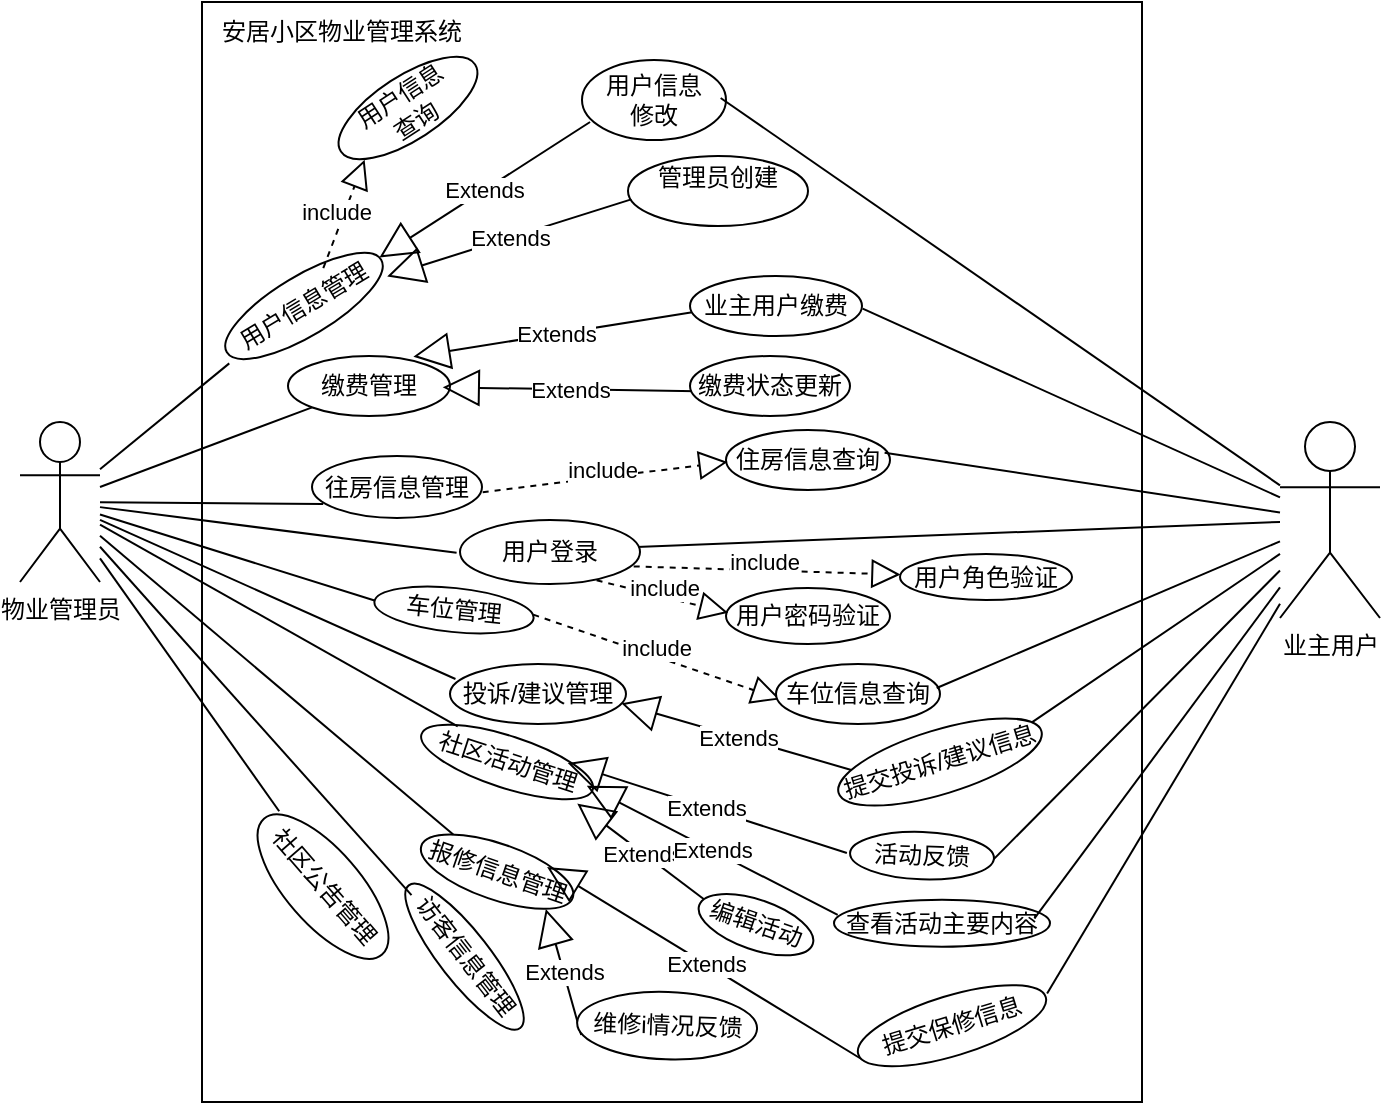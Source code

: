 <mxfile version="26.0.10" pages="4">
  <diagram id="FgQ8mwDGQy4oUYOdyk1N" name="第 1 页">
    <mxGraphModel dx="2020" dy="620" grid="1" gridSize="10" guides="1" tooltips="1" connect="0" arrows="0" fold="1" page="1" pageScale="1" pageWidth="827" pageHeight="1169" math="0" shadow="0">
      <root>
        <mxCell id="0" />
        <mxCell id="1" parent="0" />
        <mxCell id="V5HuqOW7GPtkK9C7n0fk-39" value="" style="rounded=0;whiteSpace=wrap;html=1;" parent="1" vertex="1">
          <mxGeometry x="-649" y="35" width="470" height="550" as="geometry" />
        </mxCell>
        <mxCell id="Pu8cevD-rksi1UCSuTNd-2" value="用户信息管理" style="ellipse;whiteSpace=wrap;html=1;container=0;rotation=329;" parent="1" vertex="1">
          <mxGeometry x="-643" y="172" width="90" height="30" as="geometry" />
        </mxCell>
        <mxCell id="Pu8cevD-rksi1UCSuTNd-4" value="往房信息管理" style="ellipse;whiteSpace=wrap;html=1;" parent="1" vertex="1">
          <mxGeometry x="-594" y="262" width="85" height="31" as="geometry" />
        </mxCell>
        <mxCell id="Pu8cevD-rksi1UCSuTNd-6" value="投诉/建议管理" style="ellipse;whiteSpace=wrap;html=1;" parent="1" vertex="1">
          <mxGeometry x="-525" y="366" width="88" height="30" as="geometry" />
        </mxCell>
        <mxCell id="Pu8cevD-rksi1UCSuTNd-8" value="车位管理" style="ellipse;whiteSpace=wrap;html=1;rotation=6;" parent="1" vertex="1">
          <mxGeometry x="-563" y="328" width="80" height="22" as="geometry" />
        </mxCell>
        <mxCell id="Pu8cevD-rksi1UCSuTNd-10" value="社区活动管理" style="ellipse;whiteSpace=wrap;html=1;rotation=18;" parent="1" vertex="1">
          <mxGeometry x="-541.45" y="402" width="90" height="26" as="geometry" />
        </mxCell>
        <mxCell id="Pu8cevD-rksi1UCSuTNd-16" value="报修信息管理" style="ellipse;whiteSpace=wrap;html=1;rotation=19;" parent="1" vertex="1">
          <mxGeometry x="-541.45" y="455.83" width="80" height="28" as="geometry" />
        </mxCell>
        <mxCell id="Pu8cevD-rksi1UCSuTNd-17" value="社区公吿管理" style="ellipse;whiteSpace=wrap;html=1;rotation=49;" parent="1" vertex="1">
          <mxGeometry x="-633.5" y="458.83" width="90" height="37" as="geometry" />
        </mxCell>
        <mxCell id="Pu8cevD-rksi1UCSuTNd-19" value="访客信息管理" style="ellipse;whiteSpace=wrap;html=1;rotation=52;" parent="1" vertex="1">
          <mxGeometry x="-563" y="499.83" width="90.5" height="25" as="geometry" />
        </mxCell>
        <mxCell id="Pu8cevD-rksi1UCSuTNd-21" value="缴费管理" style="ellipse;whiteSpace=wrap;html=1;" parent="1" vertex="1">
          <mxGeometry x="-606" y="212" width="81" height="30" as="geometry" />
        </mxCell>
        <mxCell id="TrmeK2xgH7zXm6A_ZlRM-1" value="业主用户" style="shape=umlActor;verticalLabelPosition=bottom;verticalAlign=top;html=1;outlineConnect=0;" parent="1" vertex="1">
          <mxGeometry x="-110" y="245" width="50" height="98" as="geometry" />
        </mxCell>
        <mxCell id="TrmeK2xgH7zXm6A_ZlRM-5" value="物业管理员" style="shape=umlActor;verticalLabelPosition=bottom;verticalAlign=top;html=1;outlineConnect=0;" parent="1" vertex="1">
          <mxGeometry x="-740" y="245" width="40" height="80" as="geometry" />
        </mxCell>
        <mxCell id="TrmeK2xgH7zXm6A_ZlRM-7" value="" style="endArrow=none;html=1;rounded=0;entryX=-0.02;entryY=0.678;entryDx=0;entryDy=0;entryPerimeter=0;" parent="1" source="TrmeK2xgH7zXm6A_ZlRM-5" target="Pu8cevD-rksi1UCSuTNd-2" edge="1">
          <mxGeometry width="50" height="50" relative="1" as="geometry">
            <mxPoint x="-663" y="299.505" as="sourcePoint" />
            <mxPoint x="-550" y="194" as="targetPoint" />
          </mxGeometry>
        </mxCell>
        <mxCell id="TrmeK2xgH7zXm6A_ZlRM-8" value="" style="endArrow=none;html=1;rounded=0;" parent="1" source="TrmeK2xgH7zXm6A_ZlRM-5" target="Pu8cevD-rksi1UCSuTNd-21" edge="1">
          <mxGeometry width="50" height="50" relative="1" as="geometry">
            <mxPoint x="-663" y="309.087" as="sourcePoint" />
            <mxPoint x="-586" y="228" as="targetPoint" />
          </mxGeometry>
        </mxCell>
        <mxCell id="TrmeK2xgH7zXm6A_ZlRM-9" value="" style="endArrow=none;html=1;rounded=0;entryX=0.178;entryY=0.143;entryDx=0;entryDy=0;entryPerimeter=0;" parent="1" source="TrmeK2xgH7zXm6A_ZlRM-5" target="Pu8cevD-rksi1UCSuTNd-10" edge="1">
          <mxGeometry width="50" height="50" relative="1" as="geometry">
            <mxPoint x="-663" y="319.176" as="sourcePoint" />
            <mxPoint x="-576" y="238" as="targetPoint" />
          </mxGeometry>
        </mxCell>
        <mxCell id="TrmeK2xgH7zXm6A_ZlRM-10" value="" style="endArrow=none;html=1;rounded=0;entryX=0.066;entryY=0.775;entryDx=0;entryDy=0;entryPerimeter=0;" parent="1" source="TrmeK2xgH7zXm6A_ZlRM-5" target="Pu8cevD-rksi1UCSuTNd-4" edge="1">
          <mxGeometry width="50" height="50" relative="1" as="geometry">
            <mxPoint x="-663" y="315" as="sourcePoint" />
            <mxPoint x="-566" y="248" as="targetPoint" />
          </mxGeometry>
        </mxCell>
        <mxCell id="TrmeK2xgH7zXm6A_ZlRM-11" value="" style="endArrow=none;html=1;rounded=0;entryX=0;entryY=0.475;entryDx=0;entryDy=0;entryPerimeter=0;" parent="1" source="TrmeK2xgH7zXm6A_ZlRM-5" target="Pu8cevD-rksi1UCSuTNd-8" edge="1">
          <mxGeometry width="50" height="50" relative="1" as="geometry">
            <mxPoint x="-663" y="320.905" as="sourcePoint" />
            <mxPoint x="-556" y="258" as="targetPoint" />
          </mxGeometry>
        </mxCell>
        <mxCell id="TrmeK2xgH7zXm6A_ZlRM-12" value="" style="endArrow=none;html=1;rounded=0;" parent="1" source="TrmeK2xgH7zXm6A_ZlRM-5" target="Pu8cevD-rksi1UCSuTNd-16" edge="1">
          <mxGeometry width="50" height="50" relative="1" as="geometry">
            <mxPoint x="-653" y="329" as="sourcePoint" />
            <mxPoint x="-546" y="268" as="targetPoint" />
          </mxGeometry>
        </mxCell>
        <mxCell id="TrmeK2xgH7zXm6A_ZlRM-13" value="" style="endArrow=none;html=1;rounded=0;entryX=0.031;entryY=0.25;entryDx=0;entryDy=0;entryPerimeter=0;" parent="1" source="TrmeK2xgH7zXm6A_ZlRM-5" target="Pu8cevD-rksi1UCSuTNd-6" edge="1">
          <mxGeometry width="50" height="50" relative="1" as="geometry">
            <mxPoint x="-663" y="322" as="sourcePoint" />
            <mxPoint x="-536" y="278" as="targetPoint" />
          </mxGeometry>
        </mxCell>
        <mxCell id="TrmeK2xgH7zXm6A_ZlRM-15" value="" style="endArrow=none;html=1;rounded=0;entryX=0.052;entryY=0.578;entryDx=0;entryDy=0;entryPerimeter=0;" parent="1" source="TrmeK2xgH7zXm6A_ZlRM-5" target="Pu8cevD-rksi1UCSuTNd-19" edge="1">
          <mxGeometry width="50" height="50" relative="1" as="geometry">
            <mxPoint x="-663" y="342.467" as="sourcePoint" />
            <mxPoint x="-573" y="452" as="targetPoint" />
          </mxGeometry>
        </mxCell>
        <mxCell id="TrmeK2xgH7zXm6A_ZlRM-18" value="" style="endArrow=none;html=1;rounded=0;exitX=1.004;exitY=0.544;exitDx=0;exitDy=0;exitPerimeter=0;" parent="1" source="V5HuqOW7GPtkK9C7n0fk-7" target="TrmeK2xgH7zXm6A_ZlRM-1" edge="1">
          <mxGeometry width="50" height="50" relative="1" as="geometry">
            <mxPoint x="-223" y="212" as="sourcePoint" />
            <mxPoint x="-63" y="305" as="targetPoint" />
          </mxGeometry>
        </mxCell>
        <mxCell id="TrmeK2xgH7zXm6A_ZlRM-20" value="" style="endArrow=none;html=1;rounded=0;exitX=0.981;exitY=0.42;exitDx=0;exitDy=0;exitPerimeter=0;" parent="1" source="TrmeK2xgH7zXm6A_ZlRM-37" target="TrmeK2xgH7zXm6A_ZlRM-1" edge="1">
          <mxGeometry width="50" height="50" relative="1" as="geometry">
            <mxPoint x="-203" y="312" as="sourcePoint" />
            <mxPoint x="-43" y="325" as="targetPoint" />
          </mxGeometry>
        </mxCell>
        <mxCell id="TrmeK2xgH7zXm6A_ZlRM-21" value="" style="endArrow=none;html=1;rounded=0;exitX=0.986;exitY=0.563;exitDx=0;exitDy=0;exitPerimeter=0;" parent="1" source="V5HuqOW7GPtkK9C7n0fk-24" target="TrmeK2xgH7zXm6A_ZlRM-1" edge="1">
          <mxGeometry width="50" height="50" relative="1" as="geometry">
            <mxPoint x="-183" y="392" as="sourcePoint" />
            <mxPoint x="-33" y="335" as="targetPoint" />
          </mxGeometry>
        </mxCell>
        <mxCell id="TrmeK2xgH7zXm6A_ZlRM-30" value="用户信息&lt;div&gt;查询&lt;/div&gt;" style="ellipse;whiteSpace=wrap;html=1;rotation=327;" parent="1" vertex="1">
          <mxGeometry x="-586" y="72" width="80" height="32" as="geometry" />
        </mxCell>
        <mxCell id="TrmeK2xgH7zXm6A_ZlRM-32" value="用户信息&lt;br&gt;&lt;div&gt;&lt;span style=&quot;color: rgba(0, 0, 0, 0); font-family: monospace; font-size: 0px; text-align: start; text-wrap-mode: nowrap; background-color: transparent;&quot;&gt;%3CmxGraphModel%3E%3Croot%3E%3CmxCell%20id%3D%220%22%2F%3E%3CmxCell%20id%3D%221%22%20parent%3D%220%22%2F%3E%3CmxCell%20id%3D%222%22%20value%3D%22%22%20style%3D%22ellipse%3BwhiteSpace%3Dwrap%3Bhtml%3D1%3B%22%20vertex%3D%221%22%20parent%3D%221%22%3E%3CmxGeometry%20x%3D%22258%22%20y%3D%22-30%22%20width%3D%2272%22%20height%3D%2240%22%20as%3D%22geometry%22%2F%3E%3C%2FmxCell%3E%3C%2Froot%3E%3C%2FmxGraphModel%3&lt;/span&gt;修改&lt;/div&gt;" style="ellipse;whiteSpace=wrap;html=1;" parent="1" vertex="1">
          <mxGeometry x="-459" y="64" width="72" height="40" as="geometry" />
        </mxCell>
        <mxCell id="TrmeK2xgH7zXm6A_ZlRM-33" value="管理员创建&lt;br&gt;&lt;div&gt;&lt;span style=&quot;color: rgba(0, 0, 0, 0); font-family: monospace; font-size: 0px; text-align: start; text-wrap-mode: nowrap; background-color: transparent;&quot;&gt;%3CmxGraphModel%3E%3Croot%3E%3CmxCell%20id%3D%220%22%2F%3E%3CmxCell%20id%3D%221%22%20parent%3D%220%22%2F%3E%3CmxCell%20id%3D%222%22%20value%3D%22%22%20style%3D%22ellipse%3BwhiteSpace%3Dwrap%3Bhtml%3D1%3B%22%20vertex%3D%221%22%20parent%3D%221%22%3E%3CmxGeometry%20x%3D%22258%22%20y%3D%22-30%22%20width%3D%2272%22%20height%3D%2240%22%20as%3D%22geometry%22%2F%3E%3C%2FmxCell%3E%3C%2Froot%3E%3C%2FmxGraphModel%3E&lt;/span&gt;&lt;/div&gt;" style="ellipse;whiteSpace=wrap;html=1;" parent="1" vertex="1">
          <mxGeometry x="-436" y="112" width="90" height="35" as="geometry" />
        </mxCell>
        <mxCell id="TrmeK2xgH7zXm6A_ZlRM-36" value="" style="endArrow=none;html=1;rounded=0;exitX=0.024;exitY=0.278;exitDx=0;exitDy=0;exitPerimeter=0;" parent="1" source="Pu8cevD-rksi1UCSuTNd-17" target="TrmeK2xgH7zXm6A_ZlRM-5" edge="1">
          <mxGeometry width="50" height="50" relative="1" as="geometry">
            <mxPoint x="-623" y="420" as="sourcePoint" />
            <mxPoint x="-683" y="382" as="targetPoint" />
          </mxGeometry>
        </mxCell>
        <mxCell id="TrmeK2xgH7zXm6A_ZlRM-37" value="用户登录" style="ellipse;whiteSpace=wrap;html=1;" parent="1" vertex="1">
          <mxGeometry x="-520" y="294" width="90" height="32" as="geometry" />
        </mxCell>
        <mxCell id="TrmeK2xgH7zXm6A_ZlRM-38" value="" style="endArrow=none;html=1;rounded=0;entryX=-0.019;entryY=0.513;entryDx=0;entryDy=0;entryPerimeter=0;" parent="1" source="TrmeK2xgH7zXm6A_ZlRM-5" target="TrmeK2xgH7zXm6A_ZlRM-37" edge="1">
          <mxGeometry width="50" height="50" relative="1" as="geometry">
            <mxPoint x="-313" y="292" as="sourcePoint" />
            <mxPoint x="-263" y="242" as="targetPoint" />
          </mxGeometry>
        </mxCell>
        <mxCell id="TrmeK2xgH7zXm6A_ZlRM-40" value="Extends" style="endArrow=block;endSize=16;endFill=0;html=1;rounded=0;entryX=0.774;entryY=0.011;entryDx=0;entryDy=0;entryPerimeter=0;exitX=0.05;exitY=0.589;exitDx=0;exitDy=0;exitPerimeter=0;" parent="1" source="V5HuqOW7GPtkK9C7n0fk-7" target="Pu8cevD-rksi1UCSuTNd-21" edge="1">
          <mxGeometry width="160" relative="1" as="geometry">
            <mxPoint x="-453" y="192" as="sourcePoint" />
            <mxPoint x="-323.32" y="209" as="targetPoint" />
            <Array as="points" />
          </mxGeometry>
        </mxCell>
        <mxCell id="V5HuqOW7GPtkK9C7n0fk-1" value="Extends" style="endArrow=block;endSize=16;endFill=0;html=1;rounded=0;exitX=0.018;exitY=0.619;exitDx=0;exitDy=0;exitPerimeter=0;entryX=0.981;entryY=0.792;entryDx=0;entryDy=0;entryPerimeter=0;" parent="1" source="TrmeK2xgH7zXm6A_ZlRM-33" target="Pu8cevD-rksi1UCSuTNd-2" edge="1">
          <mxGeometry width="160" relative="1" as="geometry">
            <mxPoint x="-483" y="272" as="sourcePoint" />
            <mxPoint x="-323" y="272" as="targetPoint" />
          </mxGeometry>
        </mxCell>
        <mxCell id="V5HuqOW7GPtkK9C7n0fk-2" value="Extends" style="endArrow=block;endSize=16;endFill=0;html=1;rounded=0;exitX=0.056;exitY=0.775;exitDx=0;exitDy=0;exitPerimeter=0;" parent="1" source="TrmeK2xgH7zXm6A_ZlRM-32" target="Pu8cevD-rksi1UCSuTNd-2" edge="1">
          <mxGeometry width="160" relative="1" as="geometry">
            <mxPoint x="-399" y="152" as="sourcePoint" />
            <mxPoint x="-499" y="162" as="targetPoint" />
          </mxGeometry>
        </mxCell>
        <mxCell id="V5HuqOW7GPtkK9C7n0fk-3" value="" style="endArrow=block;dashed=1;endFill=0;endSize=12;html=1;rounded=0;exitX=0.7;exitY=0.125;exitDx=0;exitDy=0;exitPerimeter=0;entryX=0.097;entryY=0.808;entryDx=0;entryDy=0;entryPerimeter=0;" parent="1" source="Pu8cevD-rksi1UCSuTNd-2" target="TrmeK2xgH7zXm6A_ZlRM-30" edge="1">
          <mxGeometry width="160" relative="1" as="geometry">
            <mxPoint x="-403" y="272" as="sourcePoint" />
            <mxPoint x="-243" y="272" as="targetPoint" />
          </mxGeometry>
        </mxCell>
        <mxCell id="V5HuqOW7GPtkK9C7n0fk-4" value="include" style="edgeLabel;html=1;align=center;verticalAlign=middle;resizable=0;points=[];" parent="V5HuqOW7GPtkK9C7n0fk-3" vertex="1" connectable="0">
          <mxGeometry x="-0.027" y="4" relative="1" as="geometry">
            <mxPoint as="offset" />
          </mxGeometry>
        </mxCell>
        <mxCell id="V5HuqOW7GPtkK9C7n0fk-5" value="Extends" style="endArrow=block;endSize=16;endFill=0;html=1;rounded=0;exitX=0.046;exitY=0.589;exitDx=0;exitDy=0;exitPerimeter=0;entryX=0.955;entryY=0.522;entryDx=0;entryDy=0;entryPerimeter=0;" parent="1" source="V5HuqOW7GPtkK9C7n0fk-6" target="Pu8cevD-rksi1UCSuTNd-21" edge="1">
          <mxGeometry width="160" relative="1" as="geometry">
            <mxPoint x="-424" y="229" as="sourcePoint" />
            <mxPoint x="-313" y="242" as="targetPoint" />
            <Array as="points" />
          </mxGeometry>
        </mxCell>
        <mxCell id="V5HuqOW7GPtkK9C7n0fk-6" value="缴费状态更新" style="ellipse;whiteSpace=wrap;html=1;" parent="1" vertex="1">
          <mxGeometry x="-405" y="212" width="80" height="30" as="geometry" />
        </mxCell>
        <mxCell id="V5HuqOW7GPtkK9C7n0fk-7" value="业主用户缴费" style="ellipse;whiteSpace=wrap;html=1;" parent="1" vertex="1">
          <mxGeometry x="-405" y="172" width="86" height="30" as="geometry" />
        </mxCell>
        <mxCell id="V5HuqOW7GPtkK9C7n0fk-9" value="住房信息查询" style="ellipse;whiteSpace=wrap;html=1;" parent="1" vertex="1">
          <mxGeometry x="-387" y="249" width="82" height="30" as="geometry" />
        </mxCell>
        <mxCell id="V5HuqOW7GPtkK9C7n0fk-10" value="" style="endArrow=block;dashed=1;endFill=0;endSize=12;html=1;rounded=0;exitX=1.004;exitY=0.583;exitDx=0;exitDy=0;exitPerimeter=0;entryX=0.01;entryY=0.533;entryDx=0;entryDy=0;entryPerimeter=0;" parent="1" source="Pu8cevD-rksi1UCSuTNd-4" target="V5HuqOW7GPtkK9C7n0fk-9" edge="1">
          <mxGeometry width="160" relative="1" as="geometry">
            <mxPoint x="-514" y="167" as="sourcePoint" />
            <mxPoint x="-444" y="94" as="targetPoint" />
          </mxGeometry>
        </mxCell>
        <mxCell id="V5HuqOW7GPtkK9C7n0fk-11" value="include" style="edgeLabel;html=1;align=center;verticalAlign=middle;resizable=0;points=[];" parent="V5HuqOW7GPtkK9C7n0fk-10" vertex="1" connectable="0">
          <mxGeometry x="-0.027" y="4" relative="1" as="geometry">
            <mxPoint as="offset" />
          </mxGeometry>
        </mxCell>
        <mxCell id="V5HuqOW7GPtkK9C7n0fk-12" value="" style="endArrow=block;dashed=1;endFill=0;endSize=12;html=1;rounded=0;exitX=0.965;exitY=0.725;exitDx=0;exitDy=0;exitPerimeter=0;" parent="1" source="TrmeK2xgH7zXm6A_ZlRM-37" target="V5HuqOW7GPtkK9C7n0fk-14" edge="1">
          <mxGeometry width="160" relative="1" as="geometry">
            <mxPoint x="-373" y="282" as="sourcePoint" />
            <mxPoint x="-323" y="392" as="targetPoint" />
          </mxGeometry>
        </mxCell>
        <mxCell id="V5HuqOW7GPtkK9C7n0fk-13" value="include" style="edgeLabel;html=1;align=center;verticalAlign=middle;resizable=0;points=[];" parent="V5HuqOW7GPtkK9C7n0fk-12" vertex="1" connectable="0">
          <mxGeometry x="-0.027" y="4" relative="1" as="geometry">
            <mxPoint as="offset" />
          </mxGeometry>
        </mxCell>
        <mxCell id="V5HuqOW7GPtkK9C7n0fk-14" value="用户角色验证" style="ellipse;whiteSpace=wrap;html=1;" parent="1" vertex="1">
          <mxGeometry x="-300" y="311" width="86" height="23" as="geometry" />
        </mxCell>
        <mxCell id="V5HuqOW7GPtkK9C7n0fk-15" value="用户密码验证" style="ellipse;whiteSpace=wrap;html=1;" parent="1" vertex="1">
          <mxGeometry x="-387" y="328" width="82" height="28" as="geometry" />
        </mxCell>
        <mxCell id="V5HuqOW7GPtkK9C7n0fk-16" value="" style="endArrow=block;dashed=1;endFill=0;endSize=12;html=1;rounded=0;exitX=0.759;exitY=0.942;exitDx=0;exitDy=0;exitPerimeter=0;entryX=0.013;entryY=0.444;entryDx=0;entryDy=0;entryPerimeter=0;" parent="1" source="TrmeK2xgH7zXm6A_ZlRM-37" target="V5HuqOW7GPtkK9C7n0fk-15" edge="1">
          <mxGeometry width="160" relative="1" as="geometry">
            <mxPoint x="-315" y="319" as="sourcePoint" />
            <mxPoint x="-293" y="372" as="targetPoint" />
          </mxGeometry>
        </mxCell>
        <mxCell id="V5HuqOW7GPtkK9C7n0fk-17" value="include" style="edgeLabel;html=1;align=center;verticalAlign=middle;resizable=0;points=[];" parent="V5HuqOW7GPtkK9C7n0fk-16" vertex="1" connectable="0">
          <mxGeometry x="-0.027" y="4" relative="1" as="geometry">
            <mxPoint as="offset" />
          </mxGeometry>
        </mxCell>
        <mxCell id="V5HuqOW7GPtkK9C7n0fk-18" value="" style="endArrow=none;html=1;rounded=0;exitX=0.963;exitY=0.475;exitDx=0;exitDy=0;exitPerimeter=0;" parent="1" source="TrmeK2xgH7zXm6A_ZlRM-32" target="TrmeK2xgH7zXm6A_ZlRM-1" edge="1">
          <mxGeometry width="50" height="50" relative="1" as="geometry">
            <mxPoint x="-343" y="252" as="sourcePoint" />
            <mxPoint x="-293" y="202" as="targetPoint" />
          </mxGeometry>
        </mxCell>
        <mxCell id="V5HuqOW7GPtkK9C7n0fk-19" value="Extends" style="endArrow=block;endSize=16;endFill=0;html=1;rounded=0;entryX=0.942;entryY=0.843;entryDx=0;entryDy=0;entryPerimeter=0;exitX=0.064;exitY=0.392;exitDx=0;exitDy=0;exitPerimeter=0;" parent="1" source="V5HuqOW7GPtkK9C7n0fk-20" target="Pu8cevD-rksi1UCSuTNd-10" edge="1">
          <mxGeometry width="160" relative="1" as="geometry">
            <mxPoint x="-383" y="462" as="sourcePoint" />
            <mxPoint x="-531" y="238" as="targetPoint" />
            <Array as="points" />
          </mxGeometry>
        </mxCell>
        <mxCell id="V5HuqOW7GPtkK9C7n0fk-20" value="编辑活动" style="ellipse;whiteSpace=wrap;html=1;rotation=19;" parent="1" vertex="1">
          <mxGeometry x="-402" y="483.83" width="60" height="25" as="geometry" />
        </mxCell>
        <mxCell id="V5HuqOW7GPtkK9C7n0fk-21" value="Extends" style="endArrow=block;endSize=16;endFill=0;html=1;rounded=0;entryX=0.962;entryY=0.462;entryDx=0;entryDy=0;entryPerimeter=0;exitX=0.017;exitY=0.325;exitDx=0;exitDy=0;exitPerimeter=0;" parent="1" source="V5HuqOW7GPtkK9C7n0fk-22" target="Pu8cevD-rksi1UCSuTNd-10" edge="1">
          <mxGeometry width="160" relative="1" as="geometry">
            <mxPoint x="-383" y="484" as="sourcePoint" />
            <mxPoint x="-459" y="509" as="targetPoint" />
            <Array as="points" />
          </mxGeometry>
        </mxCell>
        <mxCell id="V5HuqOW7GPtkK9C7n0fk-22" value="查看活动主要内容" style="ellipse;whiteSpace=wrap;html=1;" parent="1" vertex="1">
          <mxGeometry x="-333" y="483.83" width="108" height="23.5" as="geometry" />
        </mxCell>
        <mxCell id="V5HuqOW7GPtkK9C7n0fk-23" value="Extends" style="endArrow=block;endSize=16;endFill=0;html=1;rounded=0;entryX=0.822;entryY=0.159;entryDx=0;entryDy=0;entryPerimeter=0;exitX=-0.022;exitY=0.5;exitDx=0;exitDy=0;exitPerimeter=0;" parent="1" source="V5HuqOW7GPtkK9C7n0fk-24" target="Pu8cevD-rksi1UCSuTNd-10" edge="1">
          <mxGeometry width="160" relative="1" as="geometry">
            <mxPoint x="-363" y="462" as="sourcePoint" />
            <mxPoint x="-452" y="494" as="targetPoint" />
            <Array as="points" />
          </mxGeometry>
        </mxCell>
        <mxCell id="V5HuqOW7GPtkK9C7n0fk-24" value="活动反馈" style="ellipse;whiteSpace=wrap;html=1;rotation=2;" parent="1" vertex="1">
          <mxGeometry x="-325" y="450" width="72" height="23.67" as="geometry" />
        </mxCell>
        <mxCell id="V5HuqOW7GPtkK9C7n0fk-25" value="" style="endArrow=none;html=1;rounded=0;exitX=0.967;exitY=0.378;exitDx=0;exitDy=0;exitPerimeter=0;" parent="1" source="V5HuqOW7GPtkK9C7n0fk-9" target="TrmeK2xgH7zXm6A_ZlRM-1" edge="1">
          <mxGeometry width="50" height="50" relative="1" as="geometry">
            <mxPoint x="-355" y="198" as="sourcePoint" />
            <mxPoint x="-3" y="318" as="targetPoint" />
          </mxGeometry>
        </mxCell>
        <mxCell id="V5HuqOW7GPtkK9C7n0fk-26" value="" style="endArrow=block;dashed=1;endFill=0;endSize=12;html=1;rounded=0;exitX=0.996;exitY=0.417;exitDx=0;exitDy=0;exitPerimeter=0;entryX=0.028;entryY=0.589;entryDx=0;entryDy=0;entryPerimeter=0;" parent="1" source="Pu8cevD-rksi1UCSuTNd-8" target="V5HuqOW7GPtkK9C7n0fk-28" edge="1">
          <mxGeometry width="160" relative="1" as="geometry">
            <mxPoint x="-499" y="290" as="sourcePoint" />
            <mxPoint x="-421" y="342" as="targetPoint" />
          </mxGeometry>
        </mxCell>
        <mxCell id="V5HuqOW7GPtkK9C7n0fk-27" value="include" style="edgeLabel;html=1;align=center;verticalAlign=middle;resizable=0;points=[];" parent="V5HuqOW7GPtkK9C7n0fk-26" vertex="1" connectable="0">
          <mxGeometry x="-0.027" y="4" relative="1" as="geometry">
            <mxPoint as="offset" />
          </mxGeometry>
        </mxCell>
        <mxCell id="V5HuqOW7GPtkK9C7n0fk-28" value="车位信息查询" style="ellipse;whiteSpace=wrap;html=1;" parent="1" vertex="1">
          <mxGeometry x="-362" y="366" width="82" height="30" as="geometry" />
        </mxCell>
        <mxCell id="V5HuqOW7GPtkK9C7n0fk-29" value="" style="endArrow=none;html=1;rounded=0;exitX=0.98;exitY=0.4;exitDx=0;exitDy=0;exitPerimeter=0;" parent="1" source="V5HuqOW7GPtkK9C7n0fk-28" target="TrmeK2xgH7zXm6A_ZlRM-1" edge="1">
          <mxGeometry width="50" height="50" relative="1" as="geometry">
            <mxPoint x="-313" y="352" as="sourcePoint" />
            <mxPoint x="-293" y="312" as="targetPoint" />
          </mxGeometry>
        </mxCell>
        <mxCell id="V5HuqOW7GPtkK9C7n0fk-30" value="Extends" style="endArrow=block;endSize=16;endFill=0;html=1;rounded=0;entryX=0.973;entryY=0.656;entryDx=0;entryDy=0;entryPerimeter=0;exitX=0.103;exitY=0.244;exitDx=0;exitDy=0;exitPerimeter=0;" parent="1" source="V5HuqOW7GPtkK9C7n0fk-31" target="Pu8cevD-rksi1UCSuTNd-6" edge="1">
          <mxGeometry x="-0.007" width="160" relative="1" as="geometry">
            <mxPoint x="-333" y="396" as="sourcePoint" />
            <mxPoint x="-531" y="238" as="targetPoint" />
            <Array as="points" />
            <mxPoint as="offset" />
          </mxGeometry>
        </mxCell>
        <mxCell id="V5HuqOW7GPtkK9C7n0fk-31" value="提交投诉/建议信息" style="ellipse;whiteSpace=wrap;html=1;rotation=343;" parent="1" vertex="1">
          <mxGeometry x="-333" y="399" width="106" height="32" as="geometry" />
        </mxCell>
        <mxCell id="V5HuqOW7GPtkK9C7n0fk-32" value="" style="endArrow=none;html=1;rounded=0;exitX=0.969;exitY=0.327;exitDx=0;exitDy=0;exitPerimeter=0;" parent="1" source="V5HuqOW7GPtkK9C7n0fk-31" target="TrmeK2xgH7zXm6A_ZlRM-1" edge="1">
          <mxGeometry width="50" height="50" relative="1" as="geometry">
            <mxPoint x="-343" y="352" as="sourcePoint" />
            <mxPoint x="-293" y="302" as="targetPoint" />
          </mxGeometry>
        </mxCell>
        <mxCell id="V5HuqOW7GPtkK9C7n0fk-33" value="Extends" style="endArrow=block;endSize=16;endFill=0;html=1;rounded=0;entryX=0.786;entryY=0.131;entryDx=0;entryDy=0;entryPerimeter=0;exitX=0.013;exitY=0.607;exitDx=0;exitDy=0;exitPerimeter=0;" parent="1" source="V5HuqOW7GPtkK9C7n0fk-34" target="Pu8cevD-rksi1UCSuTNd-16" edge="1">
          <mxGeometry x="-0.007" width="160" relative="1" as="geometry">
            <mxPoint x="-273" y="522" as="sourcePoint" />
            <mxPoint x="-429" y="396" as="targetPoint" />
            <Array as="points" />
            <mxPoint as="offset" />
          </mxGeometry>
        </mxCell>
        <mxCell id="V5HuqOW7GPtkK9C7n0fk-34" value="提交保修信息" style="ellipse;whiteSpace=wrap;html=1;rotation=343;" parent="1" vertex="1">
          <mxGeometry x="-323" y="531.84" width="98" height="30" as="geometry" />
        </mxCell>
        <mxCell id="V5HuqOW7GPtkK9C7n0fk-35" value="" style="endArrow=none;html=1;rounded=0;exitX=1.012;exitY=0.451;exitDx=0;exitDy=0;exitPerimeter=0;" parent="1" source="V5HuqOW7GPtkK9C7n0fk-34" target="TrmeK2xgH7zXm6A_ZlRM-1" edge="1">
          <mxGeometry width="50" height="50" relative="1" as="geometry">
            <mxPoint x="-343" y="492" as="sourcePoint" />
            <mxPoint x="-293" y="442" as="targetPoint" />
          </mxGeometry>
        </mxCell>
        <mxCell id="V5HuqOW7GPtkK9C7n0fk-36" value="" style="endArrow=none;html=1;rounded=0;exitX=0.928;exitY=0.4;exitDx=0;exitDy=0;exitPerimeter=0;" parent="1" source="V5HuqOW7GPtkK9C7n0fk-22" target="TrmeK2xgH7zXm6A_ZlRM-1" edge="1">
          <mxGeometry width="50" height="50" relative="1" as="geometry">
            <mxPoint x="-252" y="432" as="sourcePoint" />
            <mxPoint x="-63" y="281" as="targetPoint" />
          </mxGeometry>
        </mxCell>
        <mxCell id="V5HuqOW7GPtkK9C7n0fk-37" value="Extends" style="endArrow=block;endSize=16;endFill=0;html=1;rounded=0;entryX=0.864;entryY=0.847;entryDx=0;entryDy=0;entryPerimeter=0;exitX=0.025;exitY=0.684;exitDx=0;exitDy=0;exitPerimeter=0;" parent="1" source="V5HuqOW7GPtkK9C7n0fk-38" target="Pu8cevD-rksi1UCSuTNd-16" edge="1">
          <mxGeometry width="160" relative="1" as="geometry">
            <mxPoint x="-303" y="532" as="sourcePoint" />
            <mxPoint x="-456" y="426" as="targetPoint" />
            <Array as="points" />
          </mxGeometry>
        </mxCell>
        <mxCell id="V5HuqOW7GPtkK9C7n0fk-38" value="维修i情况反馈" style="ellipse;whiteSpace=wrap;html=1;rotation=2;" parent="1" vertex="1">
          <mxGeometry x="-461.45" y="530" width="90" height="33.67" as="geometry" />
        </mxCell>
        <mxCell id="V5HuqOW7GPtkK9C7n0fk-40" value="安居小区物业管理系统" style="text;html=1;align=center;verticalAlign=middle;whiteSpace=wrap;rounded=0;" parent="1" vertex="1">
          <mxGeometry x="-649" y="35" width="140" height="30" as="geometry" />
        </mxCell>
      </root>
    </mxGraphModel>
  </diagram>
  <diagram id="pevYXZwzN4fcCIlQnqPq" name="第 2 页">
    <mxGraphModel dx="925" dy="551" grid="1" gridSize="10" guides="1" tooltips="1" connect="1" arrows="1" fold="1" page="1" pageScale="1" pageWidth="827" pageHeight="1169" math="0" shadow="0">
      <root>
        <mxCell id="0" />
        <mxCell id="1" parent="0" />
        <mxCell id="2PUcqxX1mQVN-BTNLp6p-2" value="" style="rounded=1;whiteSpace=wrap;html=1;strokeWidth=1;glass=0;fillColor=#fff2cc;strokeColor=#d6b656;" parent="1" vertex="1">
          <mxGeometry x="40" y="150" width="770" height="770" as="geometry" />
        </mxCell>
        <mxCell id="2PUcqxX1mQVN-BTNLp6p-3" value="" style="rounded=1;whiteSpace=wrap;html=1;fillColor=#dae8fc;strokeColor=#6c8ebf;align=right;" parent="1" vertex="1">
          <mxGeometry x="80" y="780" width="690" height="100" as="geometry" />
        </mxCell>
        <mxCell id="2PUcqxX1mQVN-BTNLp6p-4" value="&lt;b style=&quot;forced-color-adjust: none; font-family: Helvetica; font-size: 21px; font-style: normal; font-variant-ligatures: normal; font-variant-caps: normal; letter-spacing: normal; orphans: 2; text-align: center; text-indent: 0px; text-transform: none; widows: 2; word-spacing: 0px; -webkit-text-stroke-width: 0px; white-space: normal; text-decoration-thickness: initial; text-decoration-style: initial; text-decoration-color: initial;&quot;&gt;windows11&lt;/b&gt;" style="rounded=1;whiteSpace=wrap;html=1;fillColor=#d5e8d4;strokeColor=#82b366;fontColor=default;labelBackgroundColor=none;" parent="1" vertex="1">
          <mxGeometry x="90" y="820" width="120" height="50" as="geometry" />
        </mxCell>
        <mxCell id="2PUcqxX1mQVN-BTNLp6p-5" value="&lt;b style=&quot;forced-color-adjust: none; color: rgb(0, 0, 0); font-family: Helvetica; font-size: 21px; font-style: normal; font-variant-ligatures: normal; font-variant-caps: normal; letter-spacing: normal; orphans: 2; text-align: center; text-indent: 0px; text-transform: none; widows: 2; word-spacing: 0px; -webkit-text-stroke-width: 0px; white-space: normal; text-decoration-thickness: initial; text-decoration-style: initial; text-decoration-color: initial;&quot;&gt;jdk1.8&lt;/b&gt;" style="rounded=1;whiteSpace=wrap;html=1;fillColor=#d5e8d4;strokeColor=#82b366;labelBackgroundColor=none;" parent="1" vertex="1">
          <mxGeometry x="230" y="820" width="100" height="50" as="geometry" />
        </mxCell>
        <mxCell id="2PUcqxX1mQVN-BTNLp6p-7" value="&lt;b style=&quot;font-size: 21px;&quot;&gt;SpringBoot3&lt;/b&gt;" style="rounded=1;whiteSpace=wrap;html=1;fillColor=#d5e8d4;strokeColor=#82b366;" parent="1" vertex="1">
          <mxGeometry x="349" y="820" width="141" height="50" as="geometry" />
        </mxCell>
        <mxCell id="2PUcqxX1mQVN-BTNLp6p-8" value="&lt;span style=&quot;font-size: 21px;&quot;&gt;&lt;b&gt;vue2&lt;/b&gt;&lt;/span&gt;" style="rounded=1;whiteSpace=wrap;html=1;fillColor=#d5e8d4;strokeColor=#82b366;" parent="1" vertex="1">
          <mxGeometry x="500" y="820" width="130" height="50" as="geometry" />
        </mxCell>
        <mxCell id="2PUcqxX1mQVN-BTNLp6p-11" value="&lt;span style=&quot;font-size: 21px;&quot;&gt;&lt;b&gt;nodejs&lt;/b&gt;&lt;/span&gt;" style="rounded=1;whiteSpace=wrap;html=1;fillColor=#d5e8d4;strokeColor=#82b366;" parent="1" vertex="1">
          <mxGeometry x="640" y="820" width="110" height="50" as="geometry" />
        </mxCell>
        <mxCell id="2PUcqxX1mQVN-BTNLp6p-12" value="&lt;b&gt;&lt;font style=&quot;font-size: 21px;&quot;&gt;运行环境&lt;/font&gt;&lt;/b&gt;" style="text;html=1;align=center;verticalAlign=middle;whiteSpace=wrap;rounded=0;" parent="1" vertex="1">
          <mxGeometry x="329" y="790" width="171" height="30" as="geometry" />
        </mxCell>
        <mxCell id="2PUcqxX1mQVN-BTNLp6p-13" value="" style="rounded=1;whiteSpace=wrap;html=1;fillColor=#dae8fc;strokeColor=#6c8ebf;align=right;" parent="1" vertex="1">
          <mxGeometry x="80" y="660" width="690" height="100" as="geometry" />
        </mxCell>
        <mxCell id="2PUcqxX1mQVN-BTNLp6p-14" value="&lt;span style=&quot;font-size: 21px;&quot;&gt;&lt;b&gt;数据库&lt;/b&gt;&lt;/span&gt;" style="text;html=1;align=center;verticalAlign=middle;whiteSpace=wrap;rounded=0;" parent="1" vertex="1">
          <mxGeometry x="328" y="660" width="171" height="30" as="geometry" />
        </mxCell>
        <mxCell id="2PUcqxX1mQVN-BTNLp6p-15" value="&lt;b&gt;&lt;font style=&quot;font-size: 16px;&quot;&gt;MySQL&lt;/font&gt;&lt;/b&gt;" style="strokeWidth=2;html=1;shape=mxgraph.flowchart.direct_data;whiteSpace=wrap;fillColor=#f8cecc;strokeColor=#b85450;" parent="1" vertex="1">
          <mxGeometry x="350" y="690" width="130" height="60" as="geometry" />
        </mxCell>
        <mxCell id="2PUcqxX1mQVN-BTNLp6p-17" value="" style="rounded=1;whiteSpace=wrap;html=1;fillColor=#dae8fc;strokeColor=#6c8ebf;align=right;" parent="1" vertex="1">
          <mxGeometry x="80" y="535" width="690" height="100" as="geometry" />
        </mxCell>
        <mxCell id="2PUcqxX1mQVN-BTNLp6p-18" value="&lt;span style=&quot;font-size: 21px;&quot;&gt;&lt;b&gt;数据层&lt;/b&gt;&lt;/span&gt;" style="text;html=1;align=center;verticalAlign=middle;whiteSpace=wrap;rounded=0;" parent="1" vertex="1">
          <mxGeometry x="328" y="535" width="171" height="30" as="geometry" />
        </mxCell>
      </root>
    </mxGraphModel>
  </diagram>
  <diagram id="QnoTzhfCDvD9vIIeVuJ7" name="第 3 页">
    <mxGraphModel dx="786" dy="468" grid="1" gridSize="10" guides="1" tooltips="1" connect="1" arrows="1" fold="1" page="1" pageScale="1" pageWidth="827" pageHeight="1169" math="0" shadow="0">
      <root>
        <mxCell id="0" />
        <mxCell id="1" parent="0" />
        <mxCell id="wR9wnaRVVI9A08VXIo4m-4" style="edgeStyle=orthogonalEdgeStyle;rounded=0;orthogonalLoop=1;jettySize=auto;html=1;exitX=0.5;exitY=1;exitDx=0;exitDy=0;entryX=0.5;entryY=0;entryDx=0;entryDy=0;" parent="1" source="wR9wnaRVVI9A08VXIo4m-2" target="wR9wnaRVVI9A08VXIo4m-19" edge="1">
          <mxGeometry relative="1" as="geometry">
            <mxPoint x="413" y="190" as="targetPoint" />
            <mxPoint x="348" y="140" as="sourcePoint" />
          </mxGeometry>
        </mxCell>
        <mxCell id="wR9wnaRVVI9A08VXIo4m-6" style="edgeStyle=orthogonalEdgeStyle;rounded=0;orthogonalLoop=1;jettySize=auto;html=1;exitX=0.5;exitY=1;exitDx=0;exitDy=0;" parent="1" source="wR9wnaRVVI9A08VXIo4m-2" edge="1">
          <mxGeometry relative="1" as="geometry">
            <mxPoint x="345" y="190" as="targetPoint" />
            <Array as="points">
              <mxPoint x="414" y="150" />
              <mxPoint x="346" y="150" />
            </Array>
          </mxGeometry>
        </mxCell>
        <mxCell id="wR9wnaRVVI9A08VXIo4m-7" style="edgeStyle=orthogonalEdgeStyle;rounded=0;orthogonalLoop=1;jettySize=auto;html=1;exitX=0.5;exitY=1;exitDx=0;exitDy=0;entryX=0.5;entryY=0;entryDx=0;entryDy=0;" parent="1" source="wR9wnaRVVI9A08VXIo4m-2" target="wR9wnaRVVI9A08VXIo4m-20" edge="1">
          <mxGeometry relative="1" as="geometry">
            <mxPoint x="480" y="190" as="targetPoint" />
          </mxGeometry>
        </mxCell>
        <mxCell id="wR9wnaRVVI9A08VXIo4m-8" style="edgeStyle=orthogonalEdgeStyle;rounded=0;orthogonalLoop=1;jettySize=auto;html=1;exitX=0.5;exitY=1;exitDx=0;exitDy=0;entryX=0.5;entryY=0;entryDx=0;entryDy=0;" parent="1" source="wR9wnaRVVI9A08VXIo4m-2" target="wR9wnaRVVI9A08VXIo4m-17" edge="1">
          <mxGeometry relative="1" as="geometry">
            <mxPoint x="210" y="190" as="targetPoint" />
          </mxGeometry>
        </mxCell>
        <mxCell id="wR9wnaRVVI9A08VXIo4m-9" style="edgeStyle=orthogonalEdgeStyle;rounded=0;orthogonalLoop=1;jettySize=auto;html=1;exitX=0.5;exitY=1;exitDx=0;exitDy=0;entryX=0.5;entryY=0;entryDx=0;entryDy=0;" parent="1" source="wR9wnaRVVI9A08VXIo4m-2" target="wR9wnaRVVI9A08VXIo4m-21" edge="1">
          <mxGeometry relative="1" as="geometry">
            <mxPoint x="550" y="190" as="targetPoint" />
          </mxGeometry>
        </mxCell>
        <mxCell id="wR9wnaRVVI9A08VXIo4m-11" style="edgeStyle=orthogonalEdgeStyle;rounded=0;orthogonalLoop=1;jettySize=auto;html=1;exitX=0.5;exitY=1;exitDx=0;exitDy=0;entryX=0.5;entryY=0;entryDx=0;entryDy=0;" parent="1" source="wR9wnaRVVI9A08VXIo4m-2" target="wR9wnaRVVI9A08VXIo4m-22" edge="1">
          <mxGeometry relative="1" as="geometry">
            <mxPoint x="615" y="189" as="targetPoint" />
          </mxGeometry>
        </mxCell>
        <mxCell id="wR9wnaRVVI9A08VXIo4m-12" style="edgeStyle=orthogonalEdgeStyle;rounded=0;orthogonalLoop=1;jettySize=auto;html=1;exitX=0.5;exitY=1;exitDx=0;exitDy=0;entryX=0.5;entryY=0;entryDx=0;entryDy=0;" parent="1" source="wR9wnaRVVI9A08VXIo4m-2" target="wR9wnaRVVI9A08VXIo4m-14" edge="1">
          <mxGeometry relative="1" as="geometry">
            <mxPoint x="80" y="190" as="targetPoint" />
          </mxGeometry>
        </mxCell>
        <mxCell id="wR9wnaRVVI9A08VXIo4m-13" style="edgeStyle=orthogonalEdgeStyle;rounded=0;orthogonalLoop=1;jettySize=auto;html=1;exitX=0.5;exitY=1;exitDx=0;exitDy=0;entryX=0.6;entryY=-0.002;entryDx=0;entryDy=0;entryPerimeter=0;" parent="1" source="wR9wnaRVVI9A08VXIo4m-2" target="wR9wnaRVVI9A08VXIo4m-23" edge="1">
          <mxGeometry relative="1" as="geometry">
            <mxPoint x="690" y="190" as="targetPoint" />
          </mxGeometry>
        </mxCell>
        <mxCell id="OLqggBXHGHLX74mqF4cw-3" style="edgeStyle=orthogonalEdgeStyle;rounded=0;orthogonalLoop=1;jettySize=auto;html=1;exitX=0.5;exitY=1;exitDx=0;exitDy=0;entryX=0.5;entryY=0;entryDx=0;entryDy=0;" parent="1" source="wR9wnaRVVI9A08VXIo4m-2" target="OLqggBXHGHLX74mqF4cw-2" edge="1">
          <mxGeometry relative="1" as="geometry" />
        </mxCell>
        <mxCell id="wR9wnaRVVI9A08VXIo4m-2" value="&lt;font style=&quot;font-size: 15px;&quot;&gt;安居小区物业管理系统&lt;/font&gt;" style="rounded=0;whiteSpace=wrap;html=1;" parent="1" vertex="1">
          <mxGeometry x="336" y="70" width="156" height="40" as="geometry" />
        </mxCell>
        <mxCell id="wR9wnaRVVI9A08VXIo4m-14" value="" style="rounded=0;whiteSpace=wrap;html=1;align=left;" parent="1" vertex="1">
          <mxGeometry x="30" y="190" width="50" height="160" as="geometry" />
        </mxCell>
        <mxCell id="wR9wnaRVVI9A08VXIo4m-16" value="" style="rounded=0;whiteSpace=wrap;html=1;" parent="1" vertex="1">
          <mxGeometry x="110" y="190" width="70" height="160" as="geometry" />
        </mxCell>
        <mxCell id="wR9wnaRVVI9A08VXIo4m-17" value="" style="rounded=0;whiteSpace=wrap;html=1;" parent="1" vertex="1">
          <mxGeometry x="200" y="190" width="70" height="160" as="geometry" />
        </mxCell>
        <mxCell id="wR9wnaRVVI9A08VXIo4m-18" value="" style="rounded=0;whiteSpace=wrap;html=1;" parent="1" vertex="1">
          <mxGeometry x="290" y="190" width="70" height="160" as="geometry" />
        </mxCell>
        <mxCell id="wR9wnaRVVI9A08VXIo4m-19" value="" style="rounded=0;whiteSpace=wrap;html=1;" parent="1" vertex="1">
          <mxGeometry x="379" y="190" width="70" height="160" as="geometry" />
        </mxCell>
        <mxCell id="wR9wnaRVVI9A08VXIo4m-20" value="" style="rounded=0;whiteSpace=wrap;html=1;" parent="1" vertex="1">
          <mxGeometry x="470" y="190" width="70" height="160" as="geometry" />
        </mxCell>
        <mxCell id="wR9wnaRVVI9A08VXIo4m-21" value="" style="rounded=0;whiteSpace=wrap;html=1;" parent="1" vertex="1">
          <mxGeometry x="560" y="190" width="70" height="160" as="geometry" />
        </mxCell>
        <mxCell id="wR9wnaRVVI9A08VXIo4m-22" value="" style="rounded=0;whiteSpace=wrap;html=1;" parent="1" vertex="1">
          <mxGeometry x="650" y="190" width="70" height="160" as="geometry" />
        </mxCell>
        <mxCell id="wR9wnaRVVI9A08VXIo4m-23" value="" style="rounded=0;whiteSpace=wrap;html=1;" parent="1" vertex="1">
          <mxGeometry x="740" y="190" width="70" height="160" as="geometry" />
        </mxCell>
        <mxCell id="wR9wnaRVVI9A08VXIo4m-24" style="edgeStyle=orthogonalEdgeStyle;rounded=0;orthogonalLoop=1;jettySize=auto;html=1;entryX=0.5;entryY=0;entryDx=0;entryDy=0;exitX=0.5;exitY=1;exitDx=0;exitDy=0;" parent="1" source="wR9wnaRVVI9A08VXIo4m-2" target="wR9wnaRVVI9A08VXIo4m-16" edge="1">
          <mxGeometry relative="1" as="geometry">
            <mxPoint x="265" y="200" as="targetPoint" />
            <mxPoint x="410" y="140" as="sourcePoint" />
          </mxGeometry>
        </mxCell>
        <mxCell id="mLCFHF8AI-UAuW_G5PRb-4" value="&lt;font style=&quot;font-size: 20px;&quot;&gt;用户信息管理&lt;/font&gt;" style="text;html=1;align=center;verticalAlign=middle;whiteSpace=wrap;rounded=0;" parent="1" vertex="1">
          <mxGeometry x="45" y="207" width="20" height="130" as="geometry" />
        </mxCell>
        <mxCell id="mLCFHF8AI-UAuW_G5PRb-5" value="&lt;font style=&quot;font-size: 20px;&quot;&gt;缴费服务&lt;/font&gt;" style="text;html=1;align=center;verticalAlign=middle;whiteSpace=wrap;rounded=0;" parent="1" vertex="1">
          <mxGeometry x="135" y="210" width="20" height="130" as="geometry" />
        </mxCell>
        <mxCell id="EYrLcgbpjkxV43-RW4RL-1" value="&lt;span style=&quot;font-size: 20px;&quot;&gt;住&lt;/span&gt;&lt;span style=&quot;text-wrap-mode: nowrap; color: rgba(0, 0, 0, 0); font-family: monospace; font-size: 0px; text-align: start;&quot;&gt;%3CmxGraphModel%3E%3Croot%3E%3CmxCell%20id%3D%220%22%2F%3E%3CmxCell%20id%3D%221%22%20parent%3D%220%22%2F%3E%3CmxCell%20id%3D%222%22%20value%3D%22%26lt%3Bfont%20style%3D%26quot%3Bfont-size%3A%2020px%3B%26quot%3B%26gt%3B%E7%BC%B4%E8%B4%B9%E4%BF%A1%E6%81%AF%E7%AE%A1%E7%90%86%26lt%3B%2Ffont%26gt%3B%22%20style%3D%22text%3Bhtml%3D1%3Balign%3Dcenter%3BverticalAlign%3Dmiddle%3BwhiteSpace%3Dwrap%3Brounded%3D0%3B%22%20vertex%3D%221%22%20parent%3D%221%22%3E%3CmxGeometry%20x%3D%22135%22%20y%3D%22205%22%20width%3D%2220%22%20height%3D%22130%22%20as%3D%22geometry%22%2F%3E%3C%2FmxCell%3E%3C%2Froot%3E%3C%2FmxGraphModel%3E&lt;/span&gt;&lt;span style=&quot;text-wrap-mode: nowrap; color: rgba(0, 0, 0, 0); font-family: monospace; font-size: 0px; text-align: start;&quot;&gt;%3CmxGraphModel%3E%3Croot%3E%3CmxCell%20id%3D%220%22%2F%3E%3CmxCell%20id%3D%221%22%20parent%3D%220%22%2F%3E%3CmxCell%20id%3D%222%22%20value%3D%22%26lt%3Bfont%20style%3D%26quot%3Bfont-size%3A%2020px%3B%26quot%3B%26gt%3B%E7%BC%B4%E8%B4%B9%E4%BF%A1%E6%81%AF%E7%AE%A1%E7%90%86%26lt%3B%2Ffont%26gt%3B%22%20style%3D%22text%3Bhtml%3D1%3Balign%3Dcenter%3BverticalAlign%3Dmiddle%3BwhiteSpace%3Dwrap%3Brounded%3D0%3B%22%20vertex%3D%221%22%20parent%3D%221%22%3E%3CmxGeometry%20x%3D%22135%22%20y%3D%22205%22%20width%3D%2220%22%20height%3D%22130%22%20as%3D%22geometry%22%2F%3E%3C%2FmxCell%3E%3C%2Froot%3E%3C%2FmxGraphModel%3E&lt;/span&gt;&lt;span style=&quot;font-size: 20px;&quot;&gt;房信息管理&lt;/span&gt;" style="text;html=1;align=center;verticalAlign=middle;whiteSpace=wrap;rounded=0;" parent="1" vertex="1">
          <mxGeometry x="225" y="210" width="20" height="130" as="geometry" />
        </mxCell>
        <mxCell id="5vnMDhJZDCiZqdXOWqTo-1" value="&lt;span style=&quot;font-size: 20px;&quot;&gt;用户登录&lt;/span&gt;" style="text;html=1;align=center;verticalAlign=middle;whiteSpace=wrap;rounded=0;" parent="1" vertex="1">
          <mxGeometry x="316" y="210" width="20" height="130" as="geometry" />
        </mxCell>
        <mxCell id="5vnMDhJZDCiZqdXOWqTo-2" value="&lt;div style=&quot;text-align: center;&quot;&gt;&lt;span style=&quot;background-color: transparent; text-align: start; font-size: 20px;&quot;&gt;&lt;font style=&quot;color: rgb(0, 0, 0);&quot;&gt;车位&lt;/font&gt;&lt;/span&gt;&lt;span style=&quot;background-color: transparent; text-wrap-mode: nowrap; color: rgba(0, 0, 0, 0); font-family: monospace; font-size: 0px; text-align: start;&quot;&gt;%3CmxGraphModel%3E%3Croot%3E%3CmxCell%20id%3D%220%22%2F%3E%3CmxCell%20id%3D%221%22%20parent%3D%220%22%2F%3E%3CmxCell%20id%3D%222%22%20value%3D%22%26lt%3Bfont%20style%3D%26quot%3Bfont-size%3A%2020px%3B%26quot%3B%26gt%3B%E7%BC%B4%E8%B4%B9%E4%BF%A1%E6%81%AF%E7%AE%A1%E7%90%86%26lt%3B%2Ffont%26gt%3B%22%20style%3D%22text%3Bhtml%3D1%3Balign%3Dcenter%3BverticalAlign%3Dmiddle%3BwhiteSpace%3Dwrap%3Brounded%3D0%3B%22%20vertex%3D%221%22%20parent%3D%221%22%3E%3CmxGeometry%20x%3D%22135%22%20y%3D%22205%22%20width%3D%2220%22%20height%3D%22130%22%20as%3D%22geometry%22%2F%3E%3C%2FmxCell%3E%3C%2Froot%3E%3C%2FmxGraphModel%3E&lt;/span&gt;&lt;span style=&quot;background-color: transparent; text-wrap-mode: nowrap; color: rgba(0, 0, 0, 0); font-family: monospace; font-size: 0px; text-align: start;&quot;&gt;%3CmxGraphModel%3E%3Croot%3E%3CmxCell%20id%3D%220%22%2F%3E%3CmxCell%20id%3D%221%22%20parent%3D%220%22%2F%3E%3CmxCell%20id%3D%222%22%20value%3D%22%26lt%3Bfont%20style%3D%26quot%3Bfont-size%3A%2020px%3B%26quot%3B%26gt%3B%E7%BC%B4%E8%B4%B9%E4%BF%A1%E6%81%AF%E7%AE%A1%E7%90%86%26lt%3B%2Ffont%26gt%3B%22%20style%3D%22text%3Bhtml%3D1%3Balign%3Dcenter%3BverticalAlign%3Dmiddle%3BwhiteSpace%3Dwrap%3Brounded%3D0%3B%22%20vertex%3D%221%22%20parent%3D%221%22%3E%3CmxGeometry%20x%3D%22135%22%20y%3D%22205%22%20width%3D%2220%22%20height%3D%22130%22%20as%3D%22geometry%22%2F%3E%3C%2FmxCell%3E%3C%2Froot%3E%3C%2FmxGraphModel%3&lt;/span&gt;&lt;span style=&quot;background-color: transparent; color: light-dark(rgb(0, 0, 0), rgb(255, 255, 255)); font-size: 20px;&quot;&gt;信息管理&lt;/span&gt;&lt;/div&gt;" style="text;html=1;align=center;verticalAlign=middle;whiteSpace=wrap;rounded=0;" parent="1" vertex="1">
          <mxGeometry x="404" y="205" width="20" height="130" as="geometry" />
        </mxCell>
        <mxCell id="jbTvZHuxdEv8X4L3cF-g-3" value="&lt;font style=&quot;font-size: 20px;&quot;&gt;社区活动服务&lt;/font&gt;" style="text;html=1;align=center;verticalAlign=middle;whiteSpace=wrap;rounded=0;" parent="1" vertex="1">
          <mxGeometry x="585" y="206" width="20" height="130" as="geometry" />
        </mxCell>
        <mxCell id="_jaRd93j7QH_W1T22Qis-1" value="&lt;font style=&quot;font-size: 20px;&quot;&gt;投诉建议服务&lt;/font&gt;" style="text;html=1;align=center;verticalAlign=middle;whiteSpace=wrap;rounded=0;" parent="1" vertex="1">
          <mxGeometry x="495" y="206" width="20" height="130" as="geometry" />
        </mxCell>
        <mxCell id="2DK_Y2d1Fs55N-d06Pdj-1" value="&lt;font style=&quot;font-size: 20px;&quot;&gt;报修服务&lt;/font&gt;" style="text;html=1;align=center;verticalAlign=middle;whiteSpace=wrap;rounded=0;" parent="1" vertex="1">
          <mxGeometry x="675" y="207" width="20" height="130" as="geometry" />
        </mxCell>
        <mxCell id="2DK_Y2d1Fs55N-d06Pdj-2" value="&lt;span style=&quot;font-size: 20px;&quot;&gt;访客信息管理&lt;/span&gt;" style="text;html=1;align=center;verticalAlign=middle;whiteSpace=wrap;rounded=0;" parent="1" vertex="1">
          <mxGeometry x="765" y="206" width="20" height="130" as="geometry" />
        </mxCell>
        <mxCell id="OLqggBXHGHLX74mqF4cw-2" value="&lt;font style=&quot;font-size: 20px;&quot;&gt;社&lt;/font&gt;&lt;div&gt;&lt;font style=&quot;font-size: 20px;&quot;&gt;区&lt;/font&gt;&lt;/div&gt;&lt;div&gt;&lt;font style=&quot;font-size: 20px;&quot;&gt;公&lt;/font&gt;&lt;/div&gt;&lt;div&gt;&lt;font style=&quot;font-size: 20px;&quot;&gt;告&lt;/font&gt;&lt;/div&gt;&lt;div&gt;&lt;font style=&quot;font-size: 20px;&quot;&gt;服&lt;/font&gt;&lt;/div&gt;&lt;div&gt;&lt;font style=&quot;font-size: 20px;&quot;&gt;务&lt;/font&gt;&lt;/div&gt;" style="rounded=0;whiteSpace=wrap;html=1;" parent="1" vertex="1">
          <mxGeometry x="827" y="190" width="70" height="160" as="geometry" />
        </mxCell>
        <mxCell id="WdkBD12GkQO6cW889FSt-23" style="edgeStyle=orthogonalEdgeStyle;rounded=0;orthogonalLoop=1;jettySize=auto;html=1;exitX=1;exitY=0.5;exitDx=0;exitDy=0;entryX=0;entryY=0.5;entryDx=0;entryDy=0;" parent="1" source="WdkBD12GkQO6cW889FSt-3" target="WdkBD12GkQO6cW889FSt-6" edge="1">
          <mxGeometry relative="1" as="geometry" />
        </mxCell>
        <mxCell id="WdkBD12GkQO6cW889FSt-24" style="edgeStyle=orthogonalEdgeStyle;rounded=0;orthogonalLoop=1;jettySize=auto;html=1;exitX=1;exitY=0.5;exitDx=0;exitDy=0;entryX=0;entryY=0.5;entryDx=0;entryDy=0;" parent="1" source="WdkBD12GkQO6cW889FSt-3" target="WdkBD12GkQO6cW889FSt-9" edge="1">
          <mxGeometry relative="1" as="geometry" />
        </mxCell>
        <mxCell id="WdkBD12GkQO6cW889FSt-3" value="&lt;font style=&quot;font-size: 18px;&quot;&gt;用户信息管理&lt;/font&gt;" style="rounded=0;whiteSpace=wrap;html=1;" parent="1" vertex="1">
          <mxGeometry x="25" y="500" width="35" height="140" as="geometry" />
        </mxCell>
        <mxCell id="WdkBD12GkQO6cW889FSt-32" style="edgeStyle=orthogonalEdgeStyle;rounded=0;orthogonalLoop=1;jettySize=auto;html=1;exitX=1;exitY=0.5;exitDx=0;exitDy=0;entryX=0;entryY=0.5;entryDx=0;entryDy=0;" parent="1" source="WdkBD12GkQO6cW889FSt-6" target="WdkBD12GkQO6cW889FSt-30" edge="1">
          <mxGeometry relative="1" as="geometry" />
        </mxCell>
        <mxCell id="WdkBD12GkQO6cW889FSt-33" style="edgeStyle=orthogonalEdgeStyle;rounded=0;orthogonalLoop=1;jettySize=auto;html=1;exitX=1;exitY=0.5;exitDx=0;exitDy=0;entryX=0;entryY=0.5;entryDx=0;entryDy=0;" parent="1" source="WdkBD12GkQO6cW889FSt-6" target="WdkBD12GkQO6cW889FSt-31" edge="1">
          <mxGeometry relative="1" as="geometry" />
        </mxCell>
        <mxCell id="WdkBD12GkQO6cW889FSt-6" value="业主用户管理" style="rounded=0;whiteSpace=wrap;html=1;" parent="1" vertex="1">
          <mxGeometry x="139" y="610" width="104" height="40" as="geometry" />
        </mxCell>
        <mxCell id="WdkBD12GkQO6cW889FSt-25" style="edgeStyle=orthogonalEdgeStyle;rounded=0;orthogonalLoop=1;jettySize=auto;html=1;exitX=1;exitY=0.5;exitDx=0;exitDy=0;entryX=0;entryY=0.5;entryDx=0;entryDy=0;" parent="1" source="WdkBD12GkQO6cW889FSt-9" target="WdkBD12GkQO6cW889FSt-15" edge="1">
          <mxGeometry relative="1" as="geometry" />
        </mxCell>
        <mxCell id="WdkBD12GkQO6cW889FSt-26" style="edgeStyle=orthogonalEdgeStyle;rounded=0;orthogonalLoop=1;jettySize=auto;html=1;entryX=0;entryY=0.5;entryDx=0;entryDy=0;" parent="1" source="WdkBD12GkQO6cW889FSt-9" target="WdkBD12GkQO6cW889FSt-20" edge="1">
          <mxGeometry relative="1" as="geometry" />
        </mxCell>
        <mxCell id="WdkBD12GkQO6cW889FSt-29" style="edgeStyle=orthogonalEdgeStyle;rounded=0;orthogonalLoop=1;jettySize=auto;html=1;exitX=1;exitY=0.5;exitDx=0;exitDy=0;entryX=0;entryY=0.5;entryDx=0;entryDy=0;" parent="1" source="WdkBD12GkQO6cW889FSt-9" target="WdkBD12GkQO6cW889FSt-21" edge="1">
          <mxGeometry relative="1" as="geometry" />
        </mxCell>
        <mxCell id="WdkBD12GkQO6cW889FSt-9" value="物业管理员管理" style="rounded=0;whiteSpace=wrap;html=1;" parent="1" vertex="1">
          <mxGeometry x="139" y="470" width="106" height="40" as="geometry" />
        </mxCell>
        <mxCell id="WdkBD12GkQO6cW889FSt-15" value="管理员注册" style="whiteSpace=wrap;html=1;" parent="1" vertex="1">
          <mxGeometry x="294.5" y="410" width="104" height="40" as="geometry" />
        </mxCell>
        <mxCell id="WdkBD12GkQO6cW889FSt-20" value="业主用户注册" style="rounded=0;whiteSpace=wrap;html=1;" parent="1" vertex="1">
          <mxGeometry x="293" y="470" width="107" height="40" as="geometry" />
        </mxCell>
        <mxCell id="WdkBD12GkQO6cW889FSt-21" value="用户信息修改" style="rounded=0;whiteSpace=wrap;html=1;" parent="1" vertex="1">
          <mxGeometry x="294.5" y="530" width="109.5" height="35" as="geometry" />
        </mxCell>
        <mxCell id="WdkBD12GkQO6cW889FSt-30" value="个人信息修改" style="rounded=0;whiteSpace=wrap;html=1;" parent="1" vertex="1">
          <mxGeometry x="291" y="580" width="113" height="40" as="geometry" />
        </mxCell>
        <mxCell id="WdkBD12GkQO6cW889FSt-31" value="查看个人信息" style="rounded=0;whiteSpace=wrap;html=1;" parent="1" vertex="1">
          <mxGeometry x="291" y="650" width="113" height="40" as="geometry" />
        </mxCell>
        <mxCell id="WdkBD12GkQO6cW889FSt-34" style="edgeStyle=orthogonalEdgeStyle;rounded=0;orthogonalLoop=1;jettySize=auto;html=1;exitX=0.5;exitY=1;exitDx=0;exitDy=0;" parent="1" source="WdkBD12GkQO6cW889FSt-31" target="WdkBD12GkQO6cW889FSt-31" edge="1">
          <mxGeometry relative="1" as="geometry" />
        </mxCell>
        <mxCell id="WdkBD12GkQO6cW889FSt-35" style="edgeStyle=orthogonalEdgeStyle;rounded=0;orthogonalLoop=1;jettySize=auto;html=1;exitX=0.5;exitY=1;exitDx=0;exitDy=0;" parent="1" source="WdkBD12GkQO6cW889FSt-20" target="WdkBD12GkQO6cW889FSt-20" edge="1">
          <mxGeometry relative="1" as="geometry" />
        </mxCell>
        <mxCell id="dJOfELxsTy8NOibT-PrA-6" style="edgeStyle=orthogonalEdgeStyle;rounded=0;orthogonalLoop=1;jettySize=auto;html=1;entryX=0;entryY=0.5;entryDx=0;entryDy=0;" parent="1" source="dJOfELxsTy8NOibT-PrA-1" target="dJOfELxsTy8NOibT-PrA-4" edge="1">
          <mxGeometry relative="1" as="geometry" />
        </mxCell>
        <mxCell id="dJOfELxsTy8NOibT-PrA-11" style="edgeStyle=orthogonalEdgeStyle;rounded=0;orthogonalLoop=1;jettySize=auto;html=1;exitX=1;exitY=0.5;exitDx=0;exitDy=0;entryX=0;entryY=0.5;entryDx=0;entryDy=0;" parent="1" source="dJOfELxsTy8NOibT-PrA-1" target="dJOfELxsTy8NOibT-PrA-9" edge="1">
          <mxGeometry relative="1" as="geometry" />
        </mxCell>
        <mxCell id="dJOfELxsTy8NOibT-PrA-13" style="edgeStyle=orthogonalEdgeStyle;rounded=0;orthogonalLoop=1;jettySize=auto;html=1;exitX=1;exitY=0.5;exitDx=0;exitDy=0;" parent="1" source="dJOfELxsTy8NOibT-PrA-1" edge="1">
          <mxGeometry relative="1" as="geometry">
            <mxPoint x="489" y="485" as="targetPoint" />
          </mxGeometry>
        </mxCell>
        <mxCell id="dJOfELxsTy8NOibT-PrA-14" style="edgeStyle=orthogonalEdgeStyle;rounded=0;orthogonalLoop=1;jettySize=auto;html=1;exitX=1;exitY=0.5;exitDx=0;exitDy=0;entryX=0;entryY=0.5;entryDx=0;entryDy=0;" parent="1" source="dJOfELxsTy8NOibT-PrA-1" target="dJOfELxsTy8NOibT-PrA-12" edge="1">
          <mxGeometry relative="1" as="geometry" />
        </mxCell>
        <mxCell id="dJOfELxsTy8NOibT-PrA-1" value="&lt;span style=&quot;font-size: 16px;&quot;&gt;缴费服务&lt;/span&gt;" style="rounded=0;whiteSpace=wrap;html=1;" parent="1" vertex="1">
          <mxGeometry x="449" y="435" width="40" height="100" as="geometry" />
        </mxCell>
        <mxCell id="dJOfELxsTy8NOibT-PrA-4" value="查询缴费记录" style="whiteSpace=wrap;html=1;" parent="1" vertex="1">
          <mxGeometry x="534" y="405" width="100" height="40" as="geometry" />
        </mxCell>
        <mxCell id="dJOfELxsTy8NOibT-PrA-9" value="添加用户缴费项" style="whiteSpace=wrap;html=1;rounded=0;" parent="1" vertex="1">
          <mxGeometry x="534" y="462.5" width="100" height="45" as="geometry" />
        </mxCell>
        <mxCell id="dJOfELxsTy8NOibT-PrA-12" value="用户缴费" style="rounded=0;whiteSpace=wrap;html=1;" parent="1" vertex="1">
          <mxGeometry x="534" y="525" width="100" height="40" as="geometry" />
        </mxCell>
        <mxCell id="dJOfELxsTy8NOibT-PrA-31" style="edgeStyle=orthogonalEdgeStyle;rounded=0;orthogonalLoop=1;jettySize=auto;html=1;exitX=1;exitY=0.5;exitDx=0;exitDy=0;entryX=0;entryY=0.5;entryDx=0;entryDy=0;" parent="1" source="dJOfELxsTy8NOibT-PrA-15" target="dJOfELxsTy8NOibT-PrA-17" edge="1">
          <mxGeometry relative="1" as="geometry" />
        </mxCell>
        <mxCell id="dJOfELxsTy8NOibT-PrA-32" style="edgeStyle=orthogonalEdgeStyle;rounded=0;orthogonalLoop=1;jettySize=auto;html=1;exitX=1;exitY=0.5;exitDx=0;exitDy=0;" parent="1" source="dJOfELxsTy8NOibT-PrA-15" target="dJOfELxsTy8NOibT-PrA-28" edge="1">
          <mxGeometry relative="1" as="geometry" />
        </mxCell>
        <mxCell id="dJOfELxsTy8NOibT-PrA-33" style="edgeStyle=orthogonalEdgeStyle;rounded=0;orthogonalLoop=1;jettySize=auto;html=1;exitX=1;exitY=0.5;exitDx=0;exitDy=0;entryX=0;entryY=0.5;entryDx=0;entryDy=0;" parent="1" source="dJOfELxsTy8NOibT-PrA-15" target="dJOfELxsTy8NOibT-PrA-20" edge="1">
          <mxGeometry relative="1" as="geometry" />
        </mxCell>
        <mxCell id="dJOfELxsTy8NOibT-PrA-34" style="edgeStyle=orthogonalEdgeStyle;rounded=0;orthogonalLoop=1;jettySize=auto;html=1;exitX=1;exitY=0.5;exitDx=0;exitDy=0;entryX=0;entryY=0.5;entryDx=0;entryDy=0;" parent="1" source="dJOfELxsTy8NOibT-PrA-15" target="dJOfELxsTy8NOibT-PrA-23" edge="1">
          <mxGeometry relative="1" as="geometry" />
        </mxCell>
        <mxCell id="dJOfELxsTy8NOibT-PrA-15" value="&lt;font style=&quot;font-size: 15px;&quot;&gt;住房信息管理&lt;/font&gt;" style="whiteSpace=wrap;html=1;rounded=0;direction=south;" parent="1" vertex="1">
          <mxGeometry x="124" y="720" width="101" height="40" as="geometry" />
        </mxCell>
        <mxCell id="dJOfELxsTy8NOibT-PrA-17" value="录入房产信息" style="whiteSpace=wrap;html=1;rounded=0;direction=south;" parent="1" vertex="1">
          <mxGeometry x="31" y="800" width="40" height="85" as="geometry" />
        </mxCell>
        <mxCell id="dJOfELxsTy8NOibT-PrA-20" value="查询房产详情" style="whiteSpace=wrap;html=1;rounded=0;direction=south;" parent="1" vertex="1">
          <mxGeometry x="200" y="800" width="40" height="85" as="geometry" />
        </mxCell>
        <mxCell id="dJOfELxsTy8NOibT-PrA-23" value="修改住房信息" style="rounded=0;whiteSpace=wrap;html=1;direction=south;" parent="1" vertex="1">
          <mxGeometry x="280" y="800" width="40" height="90" as="geometry" />
        </mxCell>
        <mxCell id="dJOfELxsTy8NOibT-PrA-28" value="业主房产记录" style="rounded=0;whiteSpace=wrap;html=1;direction=south;" parent="1" vertex="1">
          <mxGeometry x="116" y="800" width="40" height="85" as="geometry" />
        </mxCell>
        <mxCell id="jL-sp5y6Zan-zce6Nu7a-1" style="edgeStyle=orthogonalEdgeStyle;rounded=0;orthogonalLoop=1;jettySize=auto;html=1;exitX=1;exitY=0.5;exitDx=0;exitDy=0;entryX=0;entryY=0.5;entryDx=0;entryDy=0;" parent="1" source="jL-sp5y6Zan-zce6Nu7a-5" target="jL-sp5y6Zan-zce6Nu7a-6" edge="1">
          <mxGeometry relative="1" as="geometry" />
        </mxCell>
        <mxCell id="jL-sp5y6Zan-zce6Nu7a-2" style="edgeStyle=orthogonalEdgeStyle;rounded=0;orthogonalLoop=1;jettySize=auto;html=1;exitX=1;exitY=0.5;exitDx=0;exitDy=0;" parent="1" source="jL-sp5y6Zan-zce6Nu7a-5" target="jL-sp5y6Zan-zce6Nu7a-9" edge="1">
          <mxGeometry relative="1" as="geometry" />
        </mxCell>
        <mxCell id="jL-sp5y6Zan-zce6Nu7a-3" style="edgeStyle=orthogonalEdgeStyle;rounded=0;orthogonalLoop=1;jettySize=auto;html=1;exitX=1;exitY=0.5;exitDx=0;exitDy=0;entryX=0;entryY=0.5;entryDx=0;entryDy=0;" parent="1" source="jL-sp5y6Zan-zce6Nu7a-5" target="jL-sp5y6Zan-zce6Nu7a-7" edge="1">
          <mxGeometry relative="1" as="geometry" />
        </mxCell>
        <mxCell id="jL-sp5y6Zan-zce6Nu7a-4" style="edgeStyle=orthogonalEdgeStyle;rounded=0;orthogonalLoop=1;jettySize=auto;html=1;exitX=1;exitY=0.5;exitDx=0;exitDy=0;entryX=0;entryY=0.5;entryDx=0;entryDy=0;" parent="1" source="jL-sp5y6Zan-zce6Nu7a-5" target="jL-sp5y6Zan-zce6Nu7a-8" edge="1">
          <mxGeometry relative="1" as="geometry" />
        </mxCell>
        <mxCell id="jL-sp5y6Zan-zce6Nu7a-5" value="&lt;span style=&quot;font-size: 15px;&quot;&gt;报修管理&lt;/span&gt;" style="whiteSpace=wrap;html=1;rounded=0;direction=south;" parent="1" vertex="1">
          <mxGeometry x="124" y="920" width="80" height="40" as="geometry" />
        </mxCell>
        <mxCell id="jL-sp5y6Zan-zce6Nu7a-6" value="在线报修" style="whiteSpace=wrap;html=1;rounded=0;direction=south;" parent="1" vertex="1">
          <mxGeometry x="35" y="1010" width="36" height="85" as="geometry" />
        </mxCell>
        <mxCell id="jL-sp5y6Zan-zce6Nu7a-7" value="报修查询" style="whiteSpace=wrap;html=1;rounded=0;direction=south;" parent="1" vertex="1">
          <mxGeometry x="191" y="1010" width="30" height="85" as="geometry" />
        </mxCell>
        <mxCell id="jL-sp5y6Zan-zce6Nu7a-8" value="报修统计" style="rounded=0;whiteSpace=wrap;html=1;direction=south;" parent="1" vertex="1">
          <mxGeometry x="261" y="1010" width="30" height="90" as="geometry" />
        </mxCell>
        <mxCell id="jL-sp5y6Zan-zce6Nu7a-9" value="报修处理" style="rounded=0;whiteSpace=wrap;html=1;direction=south;" parent="1" vertex="1">
          <mxGeometry x="109" y="1010" width="30" height="85" as="geometry" />
        </mxCell>
        <mxCell id="l4EcAWMDoKe6P5O4hoRw-1" style="edgeStyle=orthogonalEdgeStyle;rounded=0;orthogonalLoop=1;jettySize=auto;html=1;exitX=1;exitY=0.5;exitDx=0;exitDy=0;entryX=0;entryY=0.5;entryDx=0;entryDy=0;" parent="1" source="l4EcAWMDoKe6P5O4hoRw-3" target="l4EcAWMDoKe6P5O4hoRw-6" edge="1">
          <mxGeometry relative="1" as="geometry" />
        </mxCell>
        <mxCell id="l4EcAWMDoKe6P5O4hoRw-2" style="edgeStyle=orthogonalEdgeStyle;rounded=0;orthogonalLoop=1;jettySize=auto;html=1;exitX=1;exitY=0.5;exitDx=0;exitDy=0;entryX=0;entryY=0.5;entryDx=0;entryDy=0;" parent="1" source="l4EcAWMDoKe6P5O4hoRw-3" target="l4EcAWMDoKe6P5O4hoRw-10" edge="1">
          <mxGeometry relative="1" as="geometry" />
        </mxCell>
        <mxCell id="l4EcAWMDoKe6P5O4hoRw-3" value="&lt;span style=&quot;font-size: 18px;&quot;&gt;投诉管理&lt;/span&gt;" style="rounded=0;whiteSpace=wrap;html=1;" parent="1" vertex="1">
          <mxGeometry x="440" y="750" width="35" height="140" as="geometry" />
        </mxCell>
        <mxCell id="l4EcAWMDoKe6P5O4hoRw-4" style="edgeStyle=orthogonalEdgeStyle;rounded=0;orthogonalLoop=1;jettySize=auto;html=1;exitX=1;exitY=0.5;exitDx=0;exitDy=0;entryX=0;entryY=0.5;entryDx=0;entryDy=0;" parent="1" source="l4EcAWMDoKe6P5O4hoRw-6" target="l4EcAWMDoKe6P5O4hoRw-14" edge="1">
          <mxGeometry relative="1" as="geometry" />
        </mxCell>
        <mxCell id="l4EcAWMDoKe6P5O4hoRw-6" value="业主用户投诉信息发布" style="rounded=0;whiteSpace=wrap;html=1;" parent="1" vertex="1">
          <mxGeometry x="554" y="860" width="76" height="40" as="geometry" />
        </mxCell>
        <mxCell id="l4EcAWMDoKe6P5O4hoRw-7" style="edgeStyle=orthogonalEdgeStyle;rounded=0;orthogonalLoop=1;jettySize=auto;html=1;exitX=1;exitY=0.5;exitDx=0;exitDy=0;entryX=0;entryY=0.5;entryDx=0;entryDy=0;" parent="1" source="l4EcAWMDoKe6P5O4hoRw-10" target="l4EcAWMDoKe6P5O4hoRw-11" edge="1">
          <mxGeometry relative="1" as="geometry" />
        </mxCell>
        <mxCell id="l4EcAWMDoKe6P5O4hoRw-8" style="edgeStyle=orthogonalEdgeStyle;rounded=0;orthogonalLoop=1;jettySize=auto;html=1;entryX=0;entryY=0.5;entryDx=0;entryDy=0;" parent="1" source="l4EcAWMDoKe6P5O4hoRw-10" target="l4EcAWMDoKe6P5O4hoRw-12" edge="1">
          <mxGeometry relative="1" as="geometry" />
        </mxCell>
        <mxCell id="l4EcAWMDoKe6P5O4hoRw-9" style="edgeStyle=orthogonalEdgeStyle;rounded=0;orthogonalLoop=1;jettySize=auto;html=1;exitX=1;exitY=0.5;exitDx=0;exitDy=0;entryX=0;entryY=0.5;entryDx=0;entryDy=0;" parent="1" source="l4EcAWMDoKe6P5O4hoRw-10" target="l4EcAWMDoKe6P5O4hoRw-13" edge="1">
          <mxGeometry relative="1" as="geometry" />
        </mxCell>
        <mxCell id="l4EcAWMDoKe6P5O4hoRw-10" value="管理员投诉信息管理" style="rounded=0;whiteSpace=wrap;html=1;" parent="1" vertex="1">
          <mxGeometry x="554" y="720" width="66" height="40" as="geometry" />
        </mxCell>
        <mxCell id="l4EcAWMDoKe6P5O4hoRw-11" value="投诉信息处理" style="whiteSpace=wrap;html=1;" parent="1" vertex="1">
          <mxGeometry x="709.5" y="660" width="104" height="40" as="geometry" />
        </mxCell>
        <mxCell id="l4EcAWMDoKe6P5O4hoRw-12" value="投诉信息查询" style="rounded=0;whiteSpace=wrap;html=1;" parent="1" vertex="1">
          <mxGeometry x="708" y="720" width="107" height="40" as="geometry" />
        </mxCell>
        <mxCell id="l4EcAWMDoKe6P5O4hoRw-13" value="投诉信息统计" style="rounded=0;whiteSpace=wrap;html=1;" parent="1" vertex="1">
          <mxGeometry x="709.5" y="780" width="109.5" height="35" as="geometry" />
        </mxCell>
        <mxCell id="l4EcAWMDoKe6P5O4hoRw-14" value="历史投诉信息查询" style="rounded=0;whiteSpace=wrap;html=1;" parent="1" vertex="1">
          <mxGeometry x="709.5" y="860" width="113" height="40" as="geometry" />
        </mxCell>
        <mxCell id="l4EcAWMDoKe6P5O4hoRw-16" style="edgeStyle=orthogonalEdgeStyle;rounded=0;orthogonalLoop=1;jettySize=auto;html=1;exitX=0.5;exitY=1;exitDx=0;exitDy=0;" parent="1" edge="1">
          <mxGeometry relative="1" as="geometry">
            <mxPoint x="762.5" y="940" as="sourcePoint" />
            <mxPoint x="762.5" y="940" as="targetPoint" />
          </mxGeometry>
        </mxCell>
        <mxCell id="l4EcAWMDoKe6P5O4hoRw-17" style="edgeStyle=orthogonalEdgeStyle;rounded=0;orthogonalLoop=1;jettySize=auto;html=1;exitX=0.5;exitY=1;exitDx=0;exitDy=0;" parent="1" source="l4EcAWMDoKe6P5O4hoRw-12" target="l4EcAWMDoKe6P5O4hoRw-12" edge="1">
          <mxGeometry relative="1" as="geometry" />
        </mxCell>
        <mxCell id="OkWazi53U8id177t3jxP-8" style="edgeStyle=orthogonalEdgeStyle;rounded=0;orthogonalLoop=1;jettySize=auto;html=1;exitX=1;exitY=0.5;exitDx=0;exitDy=0;entryX=0;entryY=0.5;entryDx=0;entryDy=0;" parent="1" source="OkWazi53U8id177t3jxP-1" target="OkWazi53U8id177t3jxP-2" edge="1">
          <mxGeometry relative="1" as="geometry" />
        </mxCell>
        <mxCell id="OkWazi53U8id177t3jxP-9" style="edgeStyle=orthogonalEdgeStyle;rounded=0;orthogonalLoop=1;jettySize=auto;html=1;exitX=1;exitY=0.5;exitDx=0;exitDy=0;" parent="1" source="OkWazi53U8id177t3jxP-1" target="OkWazi53U8id177t3jxP-4" edge="1">
          <mxGeometry relative="1" as="geometry" />
        </mxCell>
        <mxCell id="OkWazi53U8id177t3jxP-11" style="edgeStyle=orthogonalEdgeStyle;rounded=0;orthogonalLoop=1;jettySize=auto;html=1;exitX=1;exitY=0.5;exitDx=0;exitDy=0;entryX=0;entryY=0.5;entryDx=0;entryDy=0;" parent="1" source="OkWazi53U8id177t3jxP-1" target="OkWazi53U8id177t3jxP-3" edge="1">
          <mxGeometry relative="1" as="geometry" />
        </mxCell>
        <mxCell id="OkWazi53U8id177t3jxP-1" value="&lt;font style=&quot;font-size: 18px;&quot;&gt;小区访客管理&lt;/font&gt;" style="rounded=0;whiteSpace=wrap;html=1;" parent="1" vertex="1">
          <mxGeometry x="409" y="970" width="40" height="140" as="geometry" />
        </mxCell>
        <mxCell id="OkWazi53U8id177t3jxP-2" value="历史访客查询" style="rounded=0;whiteSpace=wrap;html=1;" parent="1" vertex="1">
          <mxGeometry x="515" y="1020" width="105" height="40" as="geometry" />
        </mxCell>
        <mxCell id="OkWazi53U8id177t3jxP-3" value="访客信息登记" style="rounded=0;whiteSpace=wrap;html=1;" parent="1" vertex="1">
          <mxGeometry x="515" y="940" width="105" height="40" as="geometry" />
        </mxCell>
        <mxCell id="OkWazi53U8id177t3jxP-4" value="访客信息修改" style="rounded=0;whiteSpace=wrap;html=1;" parent="1" vertex="1">
          <mxGeometry x="515" y="1095" width="105" height="40" as="geometry" />
        </mxCell>
        <mxCell id="LWnhAW_ceIxEPhgCRiFm-11" style="edgeStyle=orthogonalEdgeStyle;rounded=0;orthogonalLoop=1;jettySize=auto;html=1;exitX=1;exitY=0.5;exitDx=0;exitDy=0;entryX=0;entryY=0.5;entryDx=0;entryDy=0;" parent="1" source="LWnhAW_ceIxEPhgCRiFm-5" target="LWnhAW_ceIxEPhgCRiFm-6" edge="1">
          <mxGeometry relative="1" as="geometry" />
        </mxCell>
        <mxCell id="LWnhAW_ceIxEPhgCRiFm-12" style="edgeStyle=orthogonalEdgeStyle;rounded=0;orthogonalLoop=1;jettySize=auto;html=1;exitX=1;exitY=0.5;exitDx=0;exitDy=0;" parent="1" source="LWnhAW_ceIxEPhgCRiFm-5" target="LWnhAW_ceIxEPhgCRiFm-8" edge="1">
          <mxGeometry relative="1" as="geometry" />
        </mxCell>
        <mxCell id="LWnhAW_ceIxEPhgCRiFm-13" style="edgeStyle=orthogonalEdgeStyle;rounded=0;orthogonalLoop=1;jettySize=auto;html=1;exitX=1;exitY=0.5;exitDx=0;exitDy=0;" parent="1" source="LWnhAW_ceIxEPhgCRiFm-5" target="LWnhAW_ceIxEPhgCRiFm-10" edge="1">
          <mxGeometry relative="1" as="geometry" />
        </mxCell>
        <mxCell id="LWnhAW_ceIxEPhgCRiFm-14" style="edgeStyle=orthogonalEdgeStyle;rounded=0;orthogonalLoop=1;jettySize=auto;html=1;exitX=1;exitY=0.5;exitDx=0;exitDy=0;" parent="1" source="LWnhAW_ceIxEPhgCRiFm-5" target="LWnhAW_ceIxEPhgCRiFm-7" edge="1">
          <mxGeometry relative="1" as="geometry" />
        </mxCell>
        <mxCell id="KL7KPjHw22mppf9StbxY-1" style="edgeStyle=orthogonalEdgeStyle;rounded=0;orthogonalLoop=1;jettySize=auto;html=1;exitX=1;exitY=0.5;exitDx=0;exitDy=0;entryX=0.5;entryY=0;entryDx=0;entryDy=0;" parent="1" source="LWnhAW_ceIxEPhgCRiFm-5" target="V2qtcdLJ75RfEnJMzCns-2" edge="1">
          <mxGeometry relative="1" as="geometry" />
        </mxCell>
        <mxCell id="LWnhAW_ceIxEPhgCRiFm-5" value="&lt;span style=&quot;font-size: 16px;&quot;&gt;小区车位管理&lt;/span&gt;" style="rounded=0;whiteSpace=wrap;html=1;direction=south;" parent="1" vertex="1">
          <mxGeometry x="799.5" y="395" width="100" height="40" as="geometry" />
        </mxCell>
        <mxCell id="LWnhAW_ceIxEPhgCRiFm-6" value="&lt;font style=&quot;font-size: 14px;&quot;&gt;业主车位记录查询&lt;/font&gt;" style="whiteSpace=wrap;html=1;direction=south;" parent="1" vertex="1">
          <mxGeometry x="680" y="507.5" width="40" height="100" as="geometry" />
        </mxCell>
        <mxCell id="LWnhAW_ceIxEPhgCRiFm-7" value="添加业主车位记录" style="whiteSpace=wrap;html=1;rounded=0;direction=south;" parent="1" vertex="1">
          <mxGeometry x="897" y="507.5" width="45" height="100" as="geometry" />
        </mxCell>
        <mxCell id="LWnhAW_ceIxEPhgCRiFm-8" value="所属业主车位查询" style="rounded=0;whiteSpace=wrap;html=1;direction=south;" parent="1" vertex="1">
          <mxGeometry x="755" y="507.5" width="40" height="100" as="geometry" />
        </mxCell>
        <mxCell id="LWnhAW_ceIxEPhgCRiFm-10" value="修改车位信息" style="rounded=0;whiteSpace=wrap;html=1;direction=south;" parent="1" vertex="1">
          <mxGeometry x="827" y="507.5" width="45" height="100" as="geometry" />
        </mxCell>
        <mxCell id="T-9RpIGxexfarqEsHMeC-26" style="edgeStyle=orthogonalEdgeStyle;rounded=0;orthogonalLoop=1;jettySize=auto;html=1;exitX=1;exitY=0.5;exitDx=0;exitDy=0;entryX=0;entryY=0.5;entryDx=0;entryDy=0;" parent="1" source="T-9RpIGxexfarqEsHMeC-3" target="T-9RpIGxexfarqEsHMeC-5" edge="1">
          <mxGeometry relative="1" as="geometry" />
        </mxCell>
        <mxCell id="T-9RpIGxexfarqEsHMeC-27" style="edgeStyle=orthogonalEdgeStyle;rounded=0;orthogonalLoop=1;jettySize=auto;html=1;exitX=1;exitY=0.5;exitDx=0;exitDy=0;entryX=0;entryY=0.5;entryDx=0;entryDy=0;" parent="1" source="T-9RpIGxexfarqEsHMeC-3" target="T-9RpIGxexfarqEsHMeC-9" edge="1">
          <mxGeometry relative="1" as="geometry" />
        </mxCell>
        <mxCell id="T-9RpIGxexfarqEsHMeC-3" value="&lt;span style=&quot;font-size: 18px;&quot;&gt;社区活动管理&lt;/span&gt;" style="rounded=0;whiteSpace=wrap;html=1;direction=south;" parent="1" vertex="1">
          <mxGeometry x="1241" y="412.5" width="140" height="35" as="geometry" />
        </mxCell>
        <mxCell id="T-9RpIGxexfarqEsHMeC-28" value="" style="edgeStyle=orthogonalEdgeStyle;rounded=0;orthogonalLoop=1;jettySize=auto;html=1;" parent="1" source="T-9RpIGxexfarqEsHMeC-5" target="T-9RpIGxexfarqEsHMeC-18" edge="1">
          <mxGeometry relative="1" as="geometry" />
        </mxCell>
        <mxCell id="T-9RpIGxexfarqEsHMeC-29" style="edgeStyle=orthogonalEdgeStyle;rounded=0;orthogonalLoop=1;jettySize=auto;html=1;exitX=1;exitY=0.5;exitDx=0;exitDy=0;entryX=0;entryY=0.5;entryDx=0;entryDy=0;" parent="1" source="T-9RpIGxexfarqEsHMeC-5" target="T-9RpIGxexfarqEsHMeC-16" edge="1">
          <mxGeometry relative="1" as="geometry" />
        </mxCell>
        <mxCell id="T-9RpIGxexfarqEsHMeC-30" style="edgeStyle=orthogonalEdgeStyle;rounded=0;orthogonalLoop=1;jettySize=auto;html=1;exitX=1;exitY=0.5;exitDx=0;exitDy=0;entryX=0;entryY=0.25;entryDx=0;entryDy=0;" parent="1" source="T-9RpIGxexfarqEsHMeC-5" target="T-9RpIGxexfarqEsHMeC-13" edge="1">
          <mxGeometry relative="1" as="geometry" />
        </mxCell>
        <mxCell id="T-9RpIGxexfarqEsHMeC-5" value="业主活动信息" style="rounded=0;whiteSpace=wrap;html=1;direction=south;" parent="1" vertex="1">
          <mxGeometry x="1170" y="508" width="40" height="78" as="geometry" />
        </mxCell>
        <mxCell id="8CDk2h99-8-722XeWAra-8" style="edgeStyle=orthogonalEdgeStyle;rounded=0;orthogonalLoop=1;jettySize=auto;html=1;exitX=1;exitY=0.5;exitDx=0;exitDy=0;" parent="1" source="T-9RpIGxexfarqEsHMeC-10" target="8CDk2h99-8-722XeWAra-2" edge="1">
          <mxGeometry relative="1" as="geometry" />
        </mxCell>
        <mxCell id="8CDk2h99-8-722XeWAra-9" style="edgeStyle=orthogonalEdgeStyle;rounded=0;orthogonalLoop=1;jettySize=auto;html=1;exitX=1;exitY=0.5;exitDx=0;exitDy=0;" parent="1" source="T-9RpIGxexfarqEsHMeC-10" target="8CDk2h99-8-722XeWAra-3" edge="1">
          <mxGeometry relative="1" as="geometry" />
        </mxCell>
        <mxCell id="8CDk2h99-8-722XeWAra-10" style="edgeStyle=orthogonalEdgeStyle;rounded=0;orthogonalLoop=1;jettySize=auto;html=1;exitX=1;exitY=0.5;exitDx=0;exitDy=0;" parent="1" source="T-9RpIGxexfarqEsHMeC-10" target="8CDk2h99-8-722XeWAra-4" edge="1">
          <mxGeometry relative="1" as="geometry" />
        </mxCell>
        <mxCell id="8CDk2h99-8-722XeWAra-11" style="edgeStyle=orthogonalEdgeStyle;rounded=0;orthogonalLoop=1;jettySize=auto;html=1;exitX=1;exitY=0.5;exitDx=0;exitDy=0;entryX=0.5;entryY=0;entryDx=0;entryDy=0;" parent="1" source="T-9RpIGxexfarqEsHMeC-10" target="8CDk2h99-8-722XeWAra-1" edge="1">
          <mxGeometry relative="1" as="geometry" />
        </mxCell>
        <mxCell id="T-9RpIGxexfarqEsHMeC-10" value="&lt;p class=&quot;MsoNormal&quot;&gt;&lt;span style=&quot;font-family: 宋体;&quot;&gt;&lt;font style=&quot;font-size: 16px;&quot;&gt;数据统计与公告模块&lt;/font&gt;&lt;/span&gt;&lt;/p&gt;" style="whiteSpace=wrap;html=1;direction=south;" parent="1" vertex="1">
          <mxGeometry x="1130" y="775" width="150" height="45" as="geometry" />
        </mxCell>
        <mxCell id="T-9RpIGxexfarqEsHMeC-11" value="活动信息查询" style="rounded=0;whiteSpace=wrap;html=1;direction=south;" parent="1" vertex="1">
          <mxGeometry x="1380" y="633.5" width="40" height="107" as="geometry" />
        </mxCell>
        <mxCell id="T-9RpIGxexfarqEsHMeC-12" value="活动信息编辑" style="rounded=0;whiteSpace=wrap;html=1;direction=south;" parent="1" vertex="1">
          <mxGeometry x="1320" y="633.5" width="35" height="106.5" as="geometry" />
        </mxCell>
        <mxCell id="T-9RpIGxexfarqEsHMeC-16" value="社区活动点赞" style="rounded=0;whiteSpace=wrap;html=1;direction=south;" parent="1" vertex="1">
          <mxGeometry x="1110" y="630" width="40" height="110" as="geometry" />
        </mxCell>
        <mxCell id="T-9RpIGxexfarqEsHMeC-18" value="活动内容查看" style="rounded=0;whiteSpace=wrap;html=1;direction=south;" parent="1" vertex="1">
          <mxGeometry x="1170" y="630" width="40" height="110" as="geometry" />
        </mxCell>
        <mxCell id="T-9RpIGxexfarqEsHMeC-21" value="活动信息内容查看" style="rounded=0;whiteSpace=wrap;html=1;direction=south;" parent="1" vertex="1">
          <mxGeometry x="1440" y="633.5" width="40" height="106.5" as="geometry" />
        </mxCell>
        <mxCell id="V2qtcdLJ75RfEnJMzCns-2" value="车位状态统计" style="rounded=0;whiteSpace=wrap;html=1;" parent="1" vertex="1">
          <mxGeometry x="970" y="507.5" width="50" height="102.5" as="geometry" />
        </mxCell>
        <mxCell id="T-9RpIGxexfarqEsHMeC-13" value="历史活动信息查询" style="rounded=0;whiteSpace=wrap;html=1;direction=south;" parent="1" vertex="1">
          <mxGeometry x="1230" y="630" width="40" height="113" as="geometry" />
        </mxCell>
        <mxCell id="T-9RpIGxexfarqEsHMeC-31" style="edgeStyle=orthogonalEdgeStyle;rounded=0;orthogonalLoop=1;jettySize=auto;html=1;exitX=1;exitY=0.5;exitDx=0;exitDy=0;entryX=0;entryY=0.5;entryDx=0;entryDy=0;" parent="1" source="T-9RpIGxexfarqEsHMeC-9" target="T-9RpIGxexfarqEsHMeC-12" edge="1">
          <mxGeometry relative="1" as="geometry" />
        </mxCell>
        <mxCell id="T-9RpIGxexfarqEsHMeC-32" style="edgeStyle=orthogonalEdgeStyle;rounded=0;orthogonalLoop=1;jettySize=auto;html=1;exitX=1;exitY=0.5;exitDx=0;exitDy=0;entryX=0;entryY=0.5;entryDx=0;entryDy=0;" parent="1" source="T-9RpIGxexfarqEsHMeC-9" target="T-9RpIGxexfarqEsHMeC-11" edge="1">
          <mxGeometry relative="1" as="geometry" />
        </mxCell>
        <mxCell id="T-9RpIGxexfarqEsHMeC-33" style="edgeStyle=orthogonalEdgeStyle;rounded=0;orthogonalLoop=1;jettySize=auto;html=1;exitX=1;exitY=0.5;exitDx=0;exitDy=0;entryX=0;entryY=0.5;entryDx=0;entryDy=0;" parent="1" source="T-9RpIGxexfarqEsHMeC-9" target="T-9RpIGxexfarqEsHMeC-21" edge="1">
          <mxGeometry relative="1" as="geometry" />
        </mxCell>
        <mxCell id="k82mxqGnQ_7HuQa3m7DS-2" style="edgeStyle=orthogonalEdgeStyle;rounded=0;orthogonalLoop=1;jettySize=auto;html=1;exitX=1;exitY=0.5;exitDx=0;exitDy=0;entryX=0;entryY=0.5;entryDx=0;entryDy=0;" parent="1" source="T-9RpIGxexfarqEsHMeC-9" target="k82mxqGnQ_7HuQa3m7DS-1" edge="1">
          <mxGeometry relative="1" as="geometry" />
        </mxCell>
        <mxCell id="T-9RpIGxexfarqEsHMeC-9" value="管理员活动信息" style="rounded=0;whiteSpace=wrap;html=1;direction=south;" parent="1" vertex="1">
          <mxGeometry x="1410" y="507.5" width="50" height="74" as="geometry" />
        </mxCell>
        <mxCell id="k82mxqGnQ_7HuQa3m7DS-1" value="活动信息内容发布" style="rounded=0;whiteSpace=wrap;html=1;direction=south;" parent="1" vertex="1">
          <mxGeometry x="1500" y="633.25" width="40" height="106.5" as="geometry" />
        </mxCell>
        <mxCell id="8CDk2h99-8-722XeWAra-1" value="统&lt;div&gt;计&lt;/div&gt;&lt;div&gt;车&lt;/div&gt;&lt;div&gt;位&lt;/div&gt;&lt;div&gt;&lt;span style=&quot;background-color: transparent; color: light-dark(rgb(0, 0, 0), rgb(255, 255, 255));&quot;&gt;状&lt;/span&gt;&lt;/div&gt;&lt;div&gt;&lt;span style=&quot;background-color: transparent; color: light-dark(rgb(0, 0, 0), rgb(255, 255, 255));&quot;&gt;态&lt;/span&gt;&lt;/div&gt;" style="rounded=0;whiteSpace=wrap;html=1;" parent="1" vertex="1">
          <mxGeometry x="1050" y="870" width="60" height="120" as="geometry" />
        </mxCell>
        <mxCell id="8CDk2h99-8-722XeWAra-13" style="edgeStyle=orthogonalEdgeStyle;rounded=0;orthogonalLoop=1;jettySize=auto;html=1;exitX=0.5;exitY=1;exitDx=0;exitDy=0;" parent="1" source="8CDk2h99-8-722XeWAra-2" target="8CDk2h99-8-722XeWAra-14" edge="1">
          <mxGeometry relative="1" as="geometry">
            <mxPoint x="1210" y="1040" as="targetPoint" />
          </mxGeometry>
        </mxCell>
        <mxCell id="8CDk2h99-8-722XeWAra-16" style="edgeStyle=orthogonalEdgeStyle;rounded=0;orthogonalLoop=1;jettySize=auto;html=1;exitX=0.5;exitY=1;exitDx=0;exitDy=0;entryX=0.5;entryY=0;entryDx=0;entryDy=0;" parent="1" source="8CDk2h99-8-722XeWAra-2" target="8CDk2h99-8-722XeWAra-15" edge="1">
          <mxGeometry relative="1" as="geometry" />
        </mxCell>
        <mxCell id="8CDk2h99-8-722XeWAra-18" style="edgeStyle=orthogonalEdgeStyle;rounded=0;orthogonalLoop=1;jettySize=auto;html=1;exitX=0.5;exitY=1;exitDx=0;exitDy=0;entryX=0.5;entryY=0;entryDx=0;entryDy=0;" parent="1" source="8CDk2h99-8-722XeWAra-2" target="8CDk2h99-8-722XeWAra-17" edge="1">
          <mxGeometry relative="1" as="geometry" />
        </mxCell>
        <mxCell id="8CDk2h99-8-722XeWAra-2" value="&lt;font style=&quot;font-size: 14px;&quot;&gt;发&lt;/font&gt;&lt;div&gt;&lt;font style=&quot;font-size: 14px;&quot;&gt;布&lt;/font&gt;&lt;/div&gt;&lt;div&gt;&lt;font style=&quot;font-size: 14px;&quot;&gt;公&lt;/font&gt;&lt;/div&gt;&lt;div&gt;&lt;font style=&quot;font-size: 14px;&quot;&gt;告&lt;/font&gt;&lt;/div&gt;" style="rounded=0;whiteSpace=wrap;html=1;" parent="1" vertex="1">
          <mxGeometry x="1220" y="870" width="50" height="120" as="geometry" />
        </mxCell>
        <mxCell id="8CDk2h99-8-722XeWAra-3" value="统&lt;div&gt;计&lt;/div&gt;&lt;div&gt;投&lt;/div&gt;&lt;div&gt;诉&lt;/div&gt;&lt;div&gt;建&lt;/div&gt;&lt;div&gt;议&lt;/div&gt;&lt;div&gt;信&lt;/div&gt;&lt;div&gt;息&lt;/div&gt;" style="rounded=0;whiteSpace=wrap;html=1;" parent="1" vertex="1">
          <mxGeometry x="1140" y="870" width="50" height="120" as="geometry" />
        </mxCell>
        <mxCell id="8CDk2h99-8-722XeWAra-4" value="报&lt;div&gt;修&lt;/div&gt;&lt;div&gt;信&lt;/div&gt;&lt;div&gt;息&lt;/div&gt;&lt;div&gt;统&lt;br&gt;计&lt;/div&gt;" style="rounded=0;whiteSpace=wrap;html=1;" parent="1" vertex="1">
          <mxGeometry x="1300" y="870" width="50" height="120" as="geometry" />
        </mxCell>
        <mxCell id="8CDk2h99-8-722XeWAra-14" value="修&lt;div&gt;改&lt;/div&gt;&lt;div&gt;公&lt;/div&gt;&lt;div&gt;告&lt;/div&gt;&lt;div&gt;信&lt;/div&gt;&lt;div&gt;息&lt;/div&gt;" style="rounded=0;whiteSpace=wrap;html=1;" parent="1" vertex="1">
          <mxGeometry x="1150" y="1030" width="50" height="90" as="geometry" />
        </mxCell>
        <mxCell id="8CDk2h99-8-722XeWAra-15" value="添&lt;div&gt;加&lt;/div&gt;&lt;div&gt;公&lt;/div&gt;&lt;div&gt;告&lt;/div&gt;&lt;div&gt;信&lt;/div&gt;&lt;div&gt;息&lt;/div&gt;" style="rounded=0;whiteSpace=wrap;html=1;" parent="1" vertex="1">
          <mxGeometry x="1290" y="1030" width="49" height="90" as="geometry" />
        </mxCell>
        <mxCell id="8CDk2h99-8-722XeWAra-17" value="删&lt;div&gt;除&lt;/div&gt;&lt;div&gt;公&lt;/div&gt;&lt;div&gt;告&lt;/div&gt;&lt;div&gt;信&lt;/div&gt;&lt;div&gt;息&lt;/div&gt;" style="rounded=0;whiteSpace=wrap;html=1;" parent="1" vertex="1">
          <mxGeometry x="1220" y="1030" width="50" height="90" as="geometry" />
        </mxCell>
      </root>
    </mxGraphModel>
  </diagram>
  <diagram id="-zNvEBL61ltsrV2_fMmZ" name="第 4 页">
    <mxGraphModel dx="786" dy="468" grid="1" gridSize="10" guides="1" tooltips="1" connect="1" arrows="1" fold="1" page="1" pageScale="1" pageWidth="827" pageHeight="1169" math="0" shadow="0">
      <root>
        <mxCell id="0" />
        <mxCell id="1" parent="0" />
        <mxCell id="SGKLKuiKnVIz0IJ9p9cH-2" value="" style="verticalLabelPosition=bottom;verticalAlign=top;html=1;shape=mxgraph.flowchart.on-page_reference;" parent="1" vertex="1">
          <mxGeometry x="10" y="140" width="30" height="30" as="geometry" />
        </mxCell>
        <mxCell id="SGKLKuiKnVIz0IJ9p9cH-21" style="edgeStyle=orthogonalEdgeStyle;rounded=0;orthogonalLoop=1;jettySize=auto;html=1;exitX=1;exitY=0.5;exitDx=0;exitDy=0;entryX=0;entryY=0.5;entryDx=0;entryDy=0;" parent="1" source="SGKLKuiKnVIz0IJ9p9cH-4" target="SGKLKuiKnVIz0IJ9p9cH-20" edge="1">
          <mxGeometry relative="1" as="geometry" />
        </mxCell>
        <mxCell id="SGKLKuiKnVIz0IJ9p9cH-22" style="edgeStyle=orthogonalEdgeStyle;rounded=0;orthogonalLoop=1;jettySize=auto;html=1;exitX=1;exitY=0.5;exitDx=0;exitDy=0;entryX=0;entryY=0.5;entryDx=0;entryDy=0;" parent="1" source="SGKLKuiKnVIz0IJ9p9cH-4" target="SGKLKuiKnVIz0IJ9p9cH-19" edge="1">
          <mxGeometry relative="1" as="geometry" />
        </mxCell>
        <mxCell id="SGKLKuiKnVIz0IJ9p9cH-4" value="注册业主用户" style="rounded=1;whiteSpace=wrap;html=1;absoluteArcSize=1;arcSize=14;strokeWidth=2;" parent="1" vertex="1">
          <mxGeometry x="140" y="47.5" width="90" height="55" as="geometry" />
        </mxCell>
        <mxCell id="SGKLKuiKnVIz0IJ9p9cH-10" style="edgeStyle=orthogonalEdgeStyle;rounded=0;orthogonalLoop=1;jettySize=auto;html=1;exitX=0.5;exitY=0;exitDx=0;exitDy=0;exitPerimeter=0;entryX=0;entryY=0.5;entryDx=0;entryDy=0;" parent="1" source="SGKLKuiKnVIz0IJ9p9cH-8" target="SGKLKuiKnVIz0IJ9p9cH-4" edge="1">
          <mxGeometry relative="1" as="geometry" />
        </mxCell>
        <mxCell id="SGKLKuiKnVIz0IJ9p9cH-11" value="普通业主" style="edgeLabel;html=1;align=center;verticalAlign=middle;resizable=0;points=[];" parent="SGKLKuiKnVIz0IJ9p9cH-10" vertex="1" connectable="0">
          <mxGeometry x="-0.657" relative="1" as="geometry">
            <mxPoint as="offset" />
          </mxGeometry>
        </mxCell>
        <mxCell id="SGKLKuiKnVIz0IJ9p9cH-14" style="edgeStyle=orthogonalEdgeStyle;rounded=0;orthogonalLoop=1;jettySize=auto;html=1;exitX=0.5;exitY=1;exitDx=0;exitDy=0;exitPerimeter=0;" parent="1" source="SGKLKuiKnVIz0IJ9p9cH-8" target="SGKLKuiKnVIz0IJ9p9cH-13" edge="1">
          <mxGeometry relative="1" as="geometry">
            <mxPoint x="110" y="280.0" as="sourcePoint" />
            <mxPoint x="390" y="340" as="targetPoint" />
            <Array as="points">
              <mxPoint x="205" y="230" />
            </Array>
          </mxGeometry>
        </mxCell>
        <mxCell id="SGKLKuiKnVIz0IJ9p9cH-15" value="物业管理员" style="edgeLabel;html=1;align=center;verticalAlign=middle;resizable=0;points=[];" parent="SGKLKuiKnVIz0IJ9p9cH-14" vertex="1" connectable="0">
          <mxGeometry x="-0.54" y="-3" relative="1" as="geometry">
            <mxPoint as="offset" />
          </mxGeometry>
        </mxCell>
        <mxCell id="SGKLKuiKnVIz0IJ9p9cH-8" value="用户是否有权限" style="strokeWidth=2;html=1;shape=mxgraph.flowchart.decision;whiteSpace=wrap;" parent="1" vertex="1">
          <mxGeometry x="60" y="129.68" width="110" height="50.63" as="geometry" />
        </mxCell>
        <mxCell id="SGKLKuiKnVIz0IJ9p9cH-9" style="edgeStyle=orthogonalEdgeStyle;rounded=0;orthogonalLoop=1;jettySize=auto;html=1;exitX=1;exitY=0.5;exitDx=0;exitDy=0;exitPerimeter=0;entryX=0;entryY=0.5;entryDx=0;entryDy=0;entryPerimeter=0;" parent="1" source="SGKLKuiKnVIz0IJ9p9cH-2" target="SGKLKuiKnVIz0IJ9p9cH-8" edge="1">
          <mxGeometry relative="1" as="geometry" />
        </mxCell>
        <mxCell id="SGKLKuiKnVIz0IJ9p9cH-34" style="edgeStyle=orthogonalEdgeStyle;rounded=0;orthogonalLoop=1;jettySize=auto;html=1;exitX=1;exitY=0.5;exitDx=0;exitDy=0;entryX=0;entryY=0.5;entryDx=0;entryDy=0;" parent="1" source="SGKLKuiKnVIz0IJ9p9cH-13" target="SGKLKuiKnVIz0IJ9p9cH-33" edge="1">
          <mxGeometry relative="1" as="geometry" />
        </mxCell>
        <mxCell id="SGKLKuiKnVIz0IJ9p9cH-35" value="" style="edgeStyle=orthogonalEdgeStyle;rounded=0;orthogonalLoop=1;jettySize=auto;html=1;" parent="1" source="SGKLKuiKnVIz0IJ9p9cH-13" target="SGKLKuiKnVIz0IJ9p9cH-33" edge="1">
          <mxGeometry relative="1" as="geometry" />
        </mxCell>
        <mxCell id="SGKLKuiKnVIz0IJ9p9cH-36" value="" style="edgeStyle=orthogonalEdgeStyle;rounded=0;orthogonalLoop=1;jettySize=auto;html=1;" parent="1" source="SGKLKuiKnVIz0IJ9p9cH-13" target="SGKLKuiKnVIz0IJ9p9cH-33" edge="1">
          <mxGeometry relative="1" as="geometry" />
        </mxCell>
        <mxCell id="SGKLKuiKnVIz0IJ9p9cH-38" value="" style="edgeStyle=orthogonalEdgeStyle;rounded=0;orthogonalLoop=1;jettySize=auto;html=1;" parent="1" source="SGKLKuiKnVIz0IJ9p9cH-13" target="SGKLKuiKnVIz0IJ9p9cH-37" edge="1">
          <mxGeometry relative="1" as="geometry" />
        </mxCell>
        <mxCell id="SGKLKuiKnVIz0IJ9p9cH-13" value="加增各类用户" style="rounded=1;whiteSpace=wrap;html=1;absoluteArcSize=1;arcSize=14;strokeWidth=2;" parent="1" vertex="1">
          <mxGeometry x="140" y="212.5" width="90" height="50" as="geometry" />
        </mxCell>
        <mxCell id="SGKLKuiKnVIz0IJ9p9cH-19" value="修改个人信息" style="rounded=1;whiteSpace=wrap;html=1;absoluteArcSize=1;arcSize=14;strokeWidth=2;" parent="1" vertex="1">
          <mxGeometry x="280" y="30" width="80" height="40" as="geometry" />
        </mxCell>
        <mxCell id="SGKLKuiKnVIz0IJ9p9cH-43" style="edgeStyle=orthogonalEdgeStyle;rounded=0;orthogonalLoop=1;jettySize=auto;html=1;exitX=1;exitY=0.5;exitDx=0;exitDy=0;" parent="1" source="SGKLKuiKnVIz0IJ9p9cH-20" target="SGKLKuiKnVIz0IJ9p9cH-25" edge="1">
          <mxGeometry relative="1" as="geometry" />
        </mxCell>
        <mxCell id="SGKLKuiKnVIz0IJ9p9cH-20" value="查看个人信息" style="rounded=1;whiteSpace=wrap;html=1;absoluteArcSize=1;arcSize=14;strokeWidth=2;" parent="1" vertex="1">
          <mxGeometry x="280" y="102.5" width="80" height="35" as="geometry" />
        </mxCell>
        <mxCell id="SGKLKuiKnVIz0IJ9p9cH-25" value="" style="strokeWidth=2;html=1;shape=mxgraph.flowchart.terminator;whiteSpace=wrap;" parent="1" vertex="1">
          <mxGeometry x="414" y="72.5" width="46" height="30" as="geometry" />
        </mxCell>
        <mxCell id="SGKLKuiKnVIz0IJ9p9cH-26" style="edgeStyle=orthogonalEdgeStyle;rounded=0;orthogonalLoop=1;jettySize=auto;html=1;exitX=1;exitY=0.5;exitDx=0;exitDy=0;entryX=0;entryY=0.5;entryDx=0;entryDy=0;entryPerimeter=0;" parent="1" source="SGKLKuiKnVIz0IJ9p9cH-19" target="SGKLKuiKnVIz0IJ9p9cH-25" edge="1">
          <mxGeometry relative="1" as="geometry" />
        </mxCell>
        <mxCell id="SGKLKuiKnVIz0IJ9p9cH-41" style="edgeStyle=orthogonalEdgeStyle;rounded=0;orthogonalLoop=1;jettySize=auto;html=1;exitX=1;exitY=0.5;exitDx=0;exitDy=0;" parent="1" source="SGKLKuiKnVIz0IJ9p9cH-33" target="SGKLKuiKnVIz0IJ9p9cH-39" edge="1">
          <mxGeometry relative="1" as="geometry" />
        </mxCell>
        <mxCell id="SGKLKuiKnVIz0IJ9p9cH-33" value="修改用户信息" style="rounded=1;whiteSpace=wrap;html=1;absoluteArcSize=1;arcSize=14;strokeWidth=2;" parent="1" vertex="1">
          <mxGeometry x="280" y="240" width="80" height="50" as="geometry" />
        </mxCell>
        <mxCell id="SGKLKuiKnVIz0IJ9p9cH-37" value="删除用户信息" style="whiteSpace=wrap;html=1;rounded=1;arcSize=14;strokeWidth=2;" parent="1" vertex="1">
          <mxGeometry x="280" y="175" width="80" height="50" as="geometry" />
        </mxCell>
        <mxCell id="SGKLKuiKnVIz0IJ9p9cH-39" value="" style="strokeWidth=2;html=1;shape=mxgraph.flowchart.terminator;whiteSpace=wrap;" parent="1" vertex="1">
          <mxGeometry x="420" y="225" width="50" height="25" as="geometry" />
        </mxCell>
        <mxCell id="SGKLKuiKnVIz0IJ9p9cH-40" style="edgeStyle=orthogonalEdgeStyle;rounded=0;orthogonalLoop=1;jettySize=auto;html=1;exitX=1;exitY=0.5;exitDx=0;exitDy=0;entryX=0;entryY=0.5;entryDx=0;entryDy=0;entryPerimeter=0;" parent="1" source="SGKLKuiKnVIz0IJ9p9cH-37" target="SGKLKuiKnVIz0IJ9p9cH-39" edge="1">
          <mxGeometry relative="1" as="geometry" />
        </mxCell>
        <mxCell id="Ni4fqC9PmcraSqRgCX5D-1" value="用户管理" style="text;html=1;align=center;verticalAlign=middle;resizable=0;points=[];autosize=1;strokeColor=none;fillColor=none;" parent="1" vertex="1">
          <mxGeometry y="90" width="70" height="30" as="geometry" />
        </mxCell>
        <mxCell id="Zfa63GKB9qYb9aG-dp1V-1" value="" style="verticalLabelPosition=bottom;verticalAlign=top;html=1;shape=mxgraph.flowchart.on-page_reference;" parent="1" vertex="1">
          <mxGeometry x="500" y="132.19" width="30" height="30" as="geometry" />
        </mxCell>
        <mxCell id="Zfa63GKB9qYb9aG-dp1V-2" style="edgeStyle=orthogonalEdgeStyle;rounded=0;orthogonalLoop=1;jettySize=auto;html=1;exitX=1;exitY=0.5;exitDx=0;exitDy=0;entryX=0;entryY=0.5;entryDx=0;entryDy=0;entryPerimeter=0;" parent="1" source="Zfa63GKB9qYb9aG-dp1V-4" target="Zfa63GKB9qYb9aG-dp1V-19" edge="1">
          <mxGeometry relative="1" as="geometry">
            <mxPoint x="730" y="122.5" as="targetPoint" />
          </mxGeometry>
        </mxCell>
        <mxCell id="Zfa63GKB9qYb9aG-dp1V-4" value="查看所属业主&lt;div&gt;房屋信息&lt;/div&gt;" style="rounded=1;whiteSpace=wrap;html=1;absoluteArcSize=1;arcSize=14;strokeWidth=2;" parent="1" vertex="1">
          <mxGeometry x="660" y="50" width="90" height="55" as="geometry" />
        </mxCell>
        <mxCell id="Zfa63GKB9qYb9aG-dp1V-5" style="edgeStyle=orthogonalEdgeStyle;rounded=0;orthogonalLoop=1;jettySize=auto;html=1;exitX=0.5;exitY=0;exitDx=0;exitDy=0;exitPerimeter=0;entryX=0;entryY=0.5;entryDx=0;entryDy=0;" parent="1" source="Zfa63GKB9qYb9aG-dp1V-9" target="Zfa63GKB9qYb9aG-dp1V-4" edge="1">
          <mxGeometry relative="1" as="geometry" />
        </mxCell>
        <mxCell id="Zfa63GKB9qYb9aG-dp1V-6" value="普通业主" style="edgeLabel;html=1;align=center;verticalAlign=middle;resizable=0;points=[];" parent="Zfa63GKB9qYb9aG-dp1V-5" vertex="1" connectable="0">
          <mxGeometry x="-0.657" relative="1" as="geometry">
            <mxPoint as="offset" />
          </mxGeometry>
        </mxCell>
        <mxCell id="Zfa63GKB9qYb9aG-dp1V-7" style="edgeStyle=orthogonalEdgeStyle;rounded=0;orthogonalLoop=1;jettySize=auto;html=1;exitX=0.5;exitY=1;exitDx=0;exitDy=0;exitPerimeter=0;" parent="1" source="Zfa63GKB9qYb9aG-dp1V-9" target="Zfa63GKB9qYb9aG-dp1V-15" edge="1">
          <mxGeometry relative="1" as="geometry">
            <mxPoint x="560" y="282.5" as="sourcePoint" />
            <mxPoint x="840" y="342.5" as="targetPoint" />
            <Array as="points">
              <mxPoint x="655" y="232.5" />
            </Array>
          </mxGeometry>
        </mxCell>
        <mxCell id="Zfa63GKB9qYb9aG-dp1V-8" value="物业管理员" style="edgeLabel;html=1;align=center;verticalAlign=middle;resizable=0;points=[];" parent="Zfa63GKB9qYb9aG-dp1V-7" vertex="1" connectable="0">
          <mxGeometry x="-0.54" y="-3" relative="1" as="geometry">
            <mxPoint as="offset" />
          </mxGeometry>
        </mxCell>
        <mxCell id="Zfa63GKB9qYb9aG-dp1V-9" value="用户是否有权限" style="strokeWidth=2;html=1;shape=mxgraph.flowchart.decision;whiteSpace=wrap;" parent="1" vertex="1">
          <mxGeometry x="560" y="121.87" width="110" height="50.63" as="geometry" />
        </mxCell>
        <mxCell id="Zfa63GKB9qYb9aG-dp1V-10" style="edgeStyle=orthogonalEdgeStyle;rounded=0;orthogonalLoop=1;jettySize=auto;html=1;exitX=1;exitY=0.5;exitDx=0;exitDy=0;exitPerimeter=0;entryX=0;entryY=0.5;entryDx=0;entryDy=0;entryPerimeter=0;" parent="1" source="Zfa63GKB9qYb9aG-dp1V-1" target="Zfa63GKB9qYb9aG-dp1V-9" edge="1">
          <mxGeometry relative="1" as="geometry" />
        </mxCell>
        <mxCell id="Zfa63GKB9qYb9aG-dp1V-11" style="edgeStyle=orthogonalEdgeStyle;rounded=0;orthogonalLoop=1;jettySize=auto;html=1;exitX=1;exitY=0.5;exitDx=0;exitDy=0;entryX=0;entryY=0.5;entryDx=0;entryDy=0;" parent="1" source="Zfa63GKB9qYb9aG-dp1V-15" target="Zfa63GKB9qYb9aG-dp1V-22" edge="1">
          <mxGeometry relative="1" as="geometry" />
        </mxCell>
        <mxCell id="Zfa63GKB9qYb9aG-dp1V-12" value="" style="edgeStyle=orthogonalEdgeStyle;rounded=0;orthogonalLoop=1;jettySize=auto;html=1;" parent="1" source="Zfa63GKB9qYb9aG-dp1V-15" target="Zfa63GKB9qYb9aG-dp1V-22" edge="1">
          <mxGeometry relative="1" as="geometry" />
        </mxCell>
        <mxCell id="Zfa63GKB9qYb9aG-dp1V-13" value="" style="edgeStyle=orthogonalEdgeStyle;rounded=0;orthogonalLoop=1;jettySize=auto;html=1;" parent="1" source="Zfa63GKB9qYb9aG-dp1V-15" target="Zfa63GKB9qYb9aG-dp1V-22" edge="1">
          <mxGeometry relative="1" as="geometry" />
        </mxCell>
        <mxCell id="Zfa63GKB9qYb9aG-dp1V-14" value="" style="edgeStyle=orthogonalEdgeStyle;rounded=0;orthogonalLoop=1;jettySize=auto;html=1;" parent="1" source="Zfa63GKB9qYb9aG-dp1V-15" target="Zfa63GKB9qYb9aG-dp1V-23" edge="1">
          <mxGeometry relative="1" as="geometry" />
        </mxCell>
        <mxCell id="Zfa63GKB9qYb9aG-dp1V-15" value="加增房屋信息" style="rounded=1;whiteSpace=wrap;html=1;absoluteArcSize=1;arcSize=14;strokeWidth=2;" parent="1" vertex="1">
          <mxGeometry x="640" y="212.5" width="90" height="50" as="geometry" />
        </mxCell>
        <mxCell id="Zfa63GKB9qYb9aG-dp1V-19" value="" style="strokeWidth=2;html=1;shape=mxgraph.flowchart.terminator;whiteSpace=wrap;" parent="1" vertex="1">
          <mxGeometry x="781" y="62.5" width="46" height="30" as="geometry" />
        </mxCell>
        <mxCell id="Zfa63GKB9qYb9aG-dp1V-22" value="修改房屋信息" style="rounded=1;whiteSpace=wrap;html=1;absoluteArcSize=1;arcSize=14;strokeWidth=2;" parent="1" vertex="1">
          <mxGeometry x="780" y="240" width="80" height="50" as="geometry" />
        </mxCell>
        <mxCell id="Zfa63GKB9qYb9aG-dp1V-23" value="删除房屋信息" style="whiteSpace=wrap;html=1;rounded=1;arcSize=14;strokeWidth=2;" parent="1" vertex="1">
          <mxGeometry x="780" y="172.5" width="80" height="50" as="geometry" />
        </mxCell>
        <mxCell id="Zfa63GKB9qYb9aG-dp1V-24" value="" style="strokeWidth=2;html=1;shape=mxgraph.flowchart.terminator;whiteSpace=wrap;" parent="1" vertex="1">
          <mxGeometry x="910" y="225" width="50" height="25" as="geometry" />
        </mxCell>
        <mxCell id="Zfa63GKB9qYb9aG-dp1V-25" style="edgeStyle=orthogonalEdgeStyle;rounded=0;orthogonalLoop=1;jettySize=auto;html=1;exitX=1;exitY=0.5;exitDx=0;exitDy=0;entryX=0;entryY=0.5;entryDx=0;entryDy=0;entryPerimeter=0;" parent="1" source="Zfa63GKB9qYb9aG-dp1V-23" target="Zfa63GKB9qYb9aG-dp1V-24" edge="1">
          <mxGeometry relative="1" as="geometry">
            <mxPoint x="870" y="240" as="targetPoint" />
          </mxGeometry>
        </mxCell>
        <mxCell id="-MBdbB6LNzw8HH0pzRIE-1" style="edgeStyle=orthogonalEdgeStyle;rounded=0;orthogonalLoop=1;jettySize=auto;html=1;exitX=1;exitY=0.5;exitDx=0;exitDy=0;entryX=0;entryY=0.5;entryDx=0;entryDy=0;entryPerimeter=0;" parent="1" source="Zfa63GKB9qYb9aG-dp1V-22" target="Zfa63GKB9qYb9aG-dp1V-24" edge="1">
          <mxGeometry relative="1" as="geometry" />
        </mxCell>
        <mxCell id="-MBdbB6LNzw8HH0pzRIE-3" style="edgeStyle=orthogonalEdgeStyle;rounded=0;orthogonalLoop=1;jettySize=auto;html=1;exitX=1;exitY=0.5;exitDx=0;exitDy=0;exitPerimeter=0;entryX=0;entryY=0.5;entryDx=0;entryDy=0;" parent="1" source="-MBdbB6LNzw8HH0pzRIE-2" target="-MBdbB6LNzw8HH0pzRIE-4" edge="1">
          <mxGeometry relative="1" as="geometry">
            <mxPoint x="90" y="315" as="targetPoint" />
          </mxGeometry>
        </mxCell>
        <mxCell id="-MBdbB6LNzw8HH0pzRIE-2" value="" style="strokeWidth=2;html=1;shape=mxgraph.flowchart.start_2;whiteSpace=wrap;" parent="1" vertex="1">
          <mxGeometry x="70" y="372.5" width="30" height="30" as="geometry" />
        </mxCell>
        <mxCell id="-MBdbB6LNzw8HH0pzRIE-10" style="edgeStyle=orthogonalEdgeStyle;rounded=0;orthogonalLoop=1;jettySize=auto;html=1;exitX=1;exitY=0.5;exitDx=0;exitDy=0;entryX=0;entryY=0.5;entryDx=0;entryDy=0;" parent="1" source="-MBdbB6LNzw8HH0pzRIE-4" target="-MBdbB6LNzw8HH0pzRIE-6" edge="1">
          <mxGeometry relative="1" as="geometry" />
        </mxCell>
        <mxCell id="-MBdbB6LNzw8HH0pzRIE-4" value="业主报修" style="rounded=1;whiteSpace=wrap;html=1;absoluteArcSize=1;arcSize=14;strokeWidth=2;" parent="1" vertex="1">
          <mxGeometry x="140" y="367.5" width="80" height="40" as="geometry" />
        </mxCell>
        <mxCell id="-MBdbB6LNzw8HH0pzRIE-11" style="edgeStyle=orthogonalEdgeStyle;rounded=0;orthogonalLoop=1;jettySize=auto;html=1;exitX=1;exitY=0.5;exitDx=0;exitDy=0;entryX=0;entryY=0.5;entryDx=0;entryDy=0;" parent="1" source="-MBdbB6LNzw8HH0pzRIE-6" target="-MBdbB6LNzw8HH0pzRIE-9" edge="1">
          <mxGeometry relative="1" as="geometry" />
        </mxCell>
        <mxCell id="-MBdbB6LNzw8HH0pzRIE-6" value="物业管理员查看报修信息" style="rounded=1;whiteSpace=wrap;html=1;absoluteArcSize=1;arcSize=14;strokeWidth=2;" parent="1" vertex="1">
          <mxGeometry x="260" y="370" width="90" height="35" as="geometry" />
        </mxCell>
        <mxCell id="-MBdbB6LNzw8HH0pzRIE-13" style="edgeStyle=orthogonalEdgeStyle;rounded=0;orthogonalLoop=1;jettySize=auto;html=1;exitX=1;exitY=0.5;exitDx=0;exitDy=0;entryX=0;entryY=0.5;entryDx=0;entryDy=0;entryPerimeter=0;" parent="1" source="-MBdbB6LNzw8HH0pzRIE-8" target="-MBdbB6LNzw8HH0pzRIE-15" edge="1">
          <mxGeometry relative="1" as="geometry">
            <mxPoint x="640" y="387.5" as="targetPoint" />
          </mxGeometry>
        </mxCell>
        <mxCell id="-MBdbB6LNzw8HH0pzRIE-8" value="物业管理员反馈维修信息" style="rounded=1;whiteSpace=wrap;html=1;absoluteArcSize=1;arcSize=14;strokeWidth=2;" parent="1" vertex="1">
          <mxGeometry x="500" y="370" width="90" height="35" as="geometry" />
        </mxCell>
        <mxCell id="-MBdbB6LNzw8HH0pzRIE-12" style="edgeStyle=orthogonalEdgeStyle;rounded=0;orthogonalLoop=1;jettySize=auto;html=1;exitX=1;exitY=0.5;exitDx=0;exitDy=0;" parent="1" source="-MBdbB6LNzw8HH0pzRIE-9" target="-MBdbB6LNzw8HH0pzRIE-8" edge="1">
          <mxGeometry relative="1" as="geometry" />
        </mxCell>
        <mxCell id="-MBdbB6LNzw8HH0pzRIE-9" value="物业管理员安排人员维修" style="rounded=1;whiteSpace=wrap;html=1;absoluteArcSize=1;arcSize=14;strokeWidth=2;" parent="1" vertex="1">
          <mxGeometry x="390" y="370" width="80" height="35" as="geometry" />
        </mxCell>
        <mxCell id="-MBdbB6LNzw8HH0pzRIE-15" value="" style="strokeWidth=2;html=1;shape=mxgraph.flowchart.terminator;whiteSpace=wrap;" parent="1" vertex="1">
          <mxGeometry x="620" y="375" width="40" height="25" as="geometry" />
        </mxCell>
        <mxCell id="_caFdc2tluZEuHA-vcKR-1" style="edgeStyle=orthogonalEdgeStyle;rounded=0;orthogonalLoop=1;jettySize=auto;html=1;exitX=1;exitY=0.5;exitDx=0;exitDy=0;entryX=0;entryY=0.5;entryDx=0;entryDy=0;" parent="1" source="_caFdc2tluZEuHA-vcKR-2" target="_caFdc2tluZEuHA-vcKR-22" edge="1">
          <mxGeometry relative="1" as="geometry">
            <mxPoint x="334.75" y="492.5" as="targetPoint" />
          </mxGeometry>
        </mxCell>
        <mxCell id="_caFdc2tluZEuHA-vcKR-2" value="发布投诉或建议" style="rounded=1;whiteSpace=wrap;html=1;absoluteArcSize=1;arcSize=14;strokeWidth=2;" parent="1" vertex="1">
          <mxGeometry x="230" y="465" width="90" height="55" as="geometry" />
        </mxCell>
        <mxCell id="_caFdc2tluZEuHA-vcKR-3" style="edgeStyle=orthogonalEdgeStyle;rounded=0;orthogonalLoop=1;jettySize=auto;html=1;exitX=0.5;exitY=0;exitDx=0;exitDy=0;exitPerimeter=0;entryX=0;entryY=0.5;entryDx=0;entryDy=0;" parent="1" source="_caFdc2tluZEuHA-vcKR-7" target="_caFdc2tluZEuHA-vcKR-2" edge="1">
          <mxGeometry relative="1" as="geometry" />
        </mxCell>
        <mxCell id="_caFdc2tluZEuHA-vcKR-4" value="普通业主" style="edgeLabel;html=1;align=center;verticalAlign=middle;resizable=0;points=[];" parent="_caFdc2tluZEuHA-vcKR-3" vertex="1" connectable="0">
          <mxGeometry x="-0.657" relative="1" as="geometry">
            <mxPoint as="offset" />
          </mxGeometry>
        </mxCell>
        <mxCell id="_caFdc2tluZEuHA-vcKR-5" style="edgeStyle=orthogonalEdgeStyle;rounded=0;orthogonalLoop=1;jettySize=auto;html=1;exitX=0.5;exitY=1;exitDx=0;exitDy=0;exitPerimeter=0;" parent="1" source="_caFdc2tluZEuHA-vcKR-7" target="_caFdc2tluZEuHA-vcKR-13" edge="1">
          <mxGeometry relative="1" as="geometry">
            <mxPoint x="184.75" y="697.5" as="sourcePoint" />
            <mxPoint x="464.75" y="757.5" as="targetPoint" />
            <Array as="points">
              <mxPoint x="279.75" y="647.5" />
            </Array>
          </mxGeometry>
        </mxCell>
        <mxCell id="_caFdc2tluZEuHA-vcKR-6" value="物业管理员" style="edgeLabel;html=1;align=center;verticalAlign=middle;resizable=0;points=[];" parent="_caFdc2tluZEuHA-vcKR-5" vertex="1" connectable="0">
          <mxGeometry x="-0.54" y="-3" relative="1" as="geometry">
            <mxPoint as="offset" />
          </mxGeometry>
        </mxCell>
        <mxCell id="_caFdc2tluZEuHA-vcKR-7" value="判断用户身份" style="strokeWidth=2;html=1;shape=mxgraph.flowchart.decision;whiteSpace=wrap;" parent="1" vertex="1">
          <mxGeometry x="134.75" y="547.18" width="110" height="50.63" as="geometry" />
        </mxCell>
        <mxCell id="_caFdc2tluZEuHA-vcKR-46" style="edgeStyle=orthogonalEdgeStyle;rounded=0;orthogonalLoop=1;jettySize=auto;html=1;exitX=1;exitY=0.5;exitDx=0;exitDy=0;entryX=0;entryY=0.5;entryDx=0;entryDy=0;" parent="1" source="_caFdc2tluZEuHA-vcKR-13" target="_caFdc2tluZEuHA-vcKR-48" edge="1">
          <mxGeometry relative="1" as="geometry">
            <mxPoint x="360" y="655" as="targetPoint" />
          </mxGeometry>
        </mxCell>
        <mxCell id="_caFdc2tluZEuHA-vcKR-13" value="查看投诉或建议信息" style="rounded=1;whiteSpace=wrap;html=1;absoluteArcSize=1;arcSize=14;strokeWidth=2;" parent="1" vertex="1">
          <mxGeometry x="240" y="630" width="70" height="50" as="geometry" />
        </mxCell>
        <mxCell id="_caFdc2tluZEuHA-vcKR-19" value="" style="strokeWidth=2;html=1;shape=mxgraph.flowchart.start_2;whiteSpace=wrap;" parent="1" vertex="1">
          <mxGeometry x="60" y="557.5" width="30" height="30" as="geometry" />
        </mxCell>
        <mxCell id="_caFdc2tluZEuHA-vcKR-21" style="edgeStyle=orthogonalEdgeStyle;rounded=0;orthogonalLoop=1;jettySize=auto;html=1;exitX=1;exitY=0.5;exitDx=0;exitDy=0;exitPerimeter=0;entryX=0;entryY=0.5;entryDx=0;entryDy=0;entryPerimeter=0;" parent="1" source="_caFdc2tluZEuHA-vcKR-19" target="_caFdc2tluZEuHA-vcKR-7" edge="1">
          <mxGeometry relative="1" as="geometry" />
        </mxCell>
        <mxCell id="_caFdc2tluZEuHA-vcKR-22" value="查看历史投诉建议信息" style="whiteSpace=wrap;html=1;rounded=1;arcSize=14;strokeWidth=2;" parent="1" vertex="1">
          <mxGeometry x="360" y="462.5" width="80.25" height="60" as="geometry" />
        </mxCell>
        <mxCell id="_caFdc2tluZEuHA-vcKR-42" value="" style="strokeWidth=2;html=1;shape=mxgraph.flowchart.terminator;whiteSpace=wrap;" parent="1" vertex="1">
          <mxGeometry x="470" y="480" width="50" height="25" as="geometry" />
        </mxCell>
        <mxCell id="_caFdc2tluZEuHA-vcKR-45" style="edgeStyle=orthogonalEdgeStyle;rounded=0;orthogonalLoop=1;jettySize=auto;html=1;exitX=1;exitY=0.5;exitDx=0;exitDy=0;entryX=0;entryY=0.5;entryDx=0;entryDy=0;entryPerimeter=0;" parent="1" source="_caFdc2tluZEuHA-vcKR-22" target="_caFdc2tluZEuHA-vcKR-42" edge="1">
          <mxGeometry relative="1" as="geometry" />
        </mxCell>
        <mxCell id="_caFdc2tluZEuHA-vcKR-50" style="edgeStyle=orthogonalEdgeStyle;rounded=0;orthogonalLoop=1;jettySize=auto;html=1;exitX=1;exitY=0.5;exitDx=0;exitDy=0;" parent="1" source="_caFdc2tluZEuHA-vcKR-48" target="_caFdc2tluZEuHA-vcKR-51" edge="1">
          <mxGeometry relative="1" as="geometry">
            <mxPoint x="470" y="655" as="targetPoint" />
          </mxGeometry>
        </mxCell>
        <mxCell id="_caFdc2tluZEuHA-vcKR-48" value="处理投诉或建议" style="rounded=1;whiteSpace=wrap;html=1;" parent="1" vertex="1">
          <mxGeometry x="340" y="635" width="90" height="40" as="geometry" />
        </mxCell>
        <mxCell id="_caFdc2tluZEuHA-vcKR-51" value="投诉建议信息统计" style="rounded=1;whiteSpace=wrap;html=1;" parent="1" vertex="1">
          <mxGeometry x="460" y="635" width="100" height="40" as="geometry" />
        </mxCell>
        <mxCell id="_caFdc2tluZEuHA-vcKR-52" value="" style="strokeWidth=2;html=1;shape=mxgraph.flowchart.terminator;whiteSpace=wrap;" parent="1" vertex="1">
          <mxGeometry x="590" y="642.5" width="50" height="25" as="geometry" />
        </mxCell>
        <mxCell id="_caFdc2tluZEuHA-vcKR-53" style="edgeStyle=orthogonalEdgeStyle;rounded=0;orthogonalLoop=1;jettySize=auto;html=1;exitX=1;exitY=0.5;exitDx=0;exitDy=0;entryX=0;entryY=0.5;entryDx=0;entryDy=0;entryPerimeter=0;" parent="1" source="_caFdc2tluZEuHA-vcKR-51" target="_caFdc2tluZEuHA-vcKR-52" edge="1">
          <mxGeometry relative="1" as="geometry" />
        </mxCell>
        <mxCell id="s_Xt2_YumPSmTsXmSNNI-1" style="edgeStyle=orthogonalEdgeStyle;rounded=0;orthogonalLoop=1;jettySize=auto;html=1;exitX=1;exitY=0.5;exitDx=0;exitDy=0;exitPerimeter=0;entryX=0;entryY=0.5;entryDx=0;entryDy=0;" parent="1" source="s_Xt2_YumPSmTsXmSNNI-2" target="s_Xt2_YumPSmTsXmSNNI-4" edge="1">
          <mxGeometry relative="1" as="geometry">
            <mxPoint x="70" y="697.5" as="targetPoint" />
          </mxGeometry>
        </mxCell>
        <mxCell id="s_Xt2_YumPSmTsXmSNNI-2" value="" style="strokeWidth=2;html=1;shape=mxgraph.flowchart.start_2;whiteSpace=wrap;" parent="1" vertex="1">
          <mxGeometry x="50" y="755" width="30" height="30" as="geometry" />
        </mxCell>
        <mxCell id="s_Xt2_YumPSmTsXmSNNI-3" style="edgeStyle=orthogonalEdgeStyle;rounded=0;orthogonalLoop=1;jettySize=auto;html=1;exitX=1;exitY=0.5;exitDx=0;exitDy=0;entryX=0;entryY=0.5;entryDx=0;entryDy=0;" parent="1" source="s_Xt2_YumPSmTsXmSNNI-4" target="s_Xt2_YumPSmTsXmSNNI-6" edge="1">
          <mxGeometry relative="1" as="geometry" />
        </mxCell>
        <mxCell id="s_Xt2_YumPSmTsXmSNNI-4" value="访客登记" style="rounded=1;whiteSpace=wrap;html=1;absoluteArcSize=1;arcSize=14;strokeWidth=2;" parent="1" vertex="1">
          <mxGeometry x="120" y="750" width="80" height="40" as="geometry" />
        </mxCell>
        <mxCell id="s_Xt2_YumPSmTsXmSNNI-5" style="edgeStyle=orthogonalEdgeStyle;rounded=0;orthogonalLoop=1;jettySize=auto;html=1;exitX=1;exitY=0.5;exitDx=0;exitDy=0;entryX=0;entryY=0.5;entryDx=0;entryDy=0;" parent="1" source="s_Xt2_YumPSmTsXmSNNI-6" target="s_Xt2_YumPSmTsXmSNNI-10" edge="1">
          <mxGeometry relative="1" as="geometry" />
        </mxCell>
        <mxCell id="s_Xt2_YumPSmTsXmSNNI-13" value="" style="edgeStyle=orthogonalEdgeStyle;rounded=0;orthogonalLoop=1;jettySize=auto;html=1;" parent="1" source="s_Xt2_YumPSmTsXmSNNI-6" target="s_Xt2_YumPSmTsXmSNNI-12" edge="1">
          <mxGeometry relative="1" as="geometry" />
        </mxCell>
        <mxCell id="s_Xt2_YumPSmTsXmSNNI-6" value="物业管理员查看访客信息" style="rounded=1;whiteSpace=wrap;html=1;absoluteArcSize=1;arcSize=14;strokeWidth=2;" parent="1" vertex="1">
          <mxGeometry x="240" y="752.5" width="90" height="35" as="geometry" />
        </mxCell>
        <mxCell id="s_Xt2_YumPSmTsXmSNNI-9" style="edgeStyle=orthogonalEdgeStyle;rounded=0;orthogonalLoop=1;jettySize=auto;html=1;exitX=1;exitY=0.5;exitDx=0;exitDy=0;entryX=0;entryY=0.5;entryDx=0;entryDy=0;entryPerimeter=0;" parent="1" source="s_Xt2_YumPSmTsXmSNNI-10" target="s_Xt2_YumPSmTsXmSNNI-11" edge="1">
          <mxGeometry relative="1" as="geometry">
            <mxPoint x="480" y="770" as="targetPoint" />
          </mxGeometry>
        </mxCell>
        <mxCell id="s_Xt2_YumPSmTsXmSNNI-10" value="物业管理员修改访客信息" style="rounded=1;whiteSpace=wrap;html=1;absoluteArcSize=1;arcSize=14;strokeWidth=2;" parent="1" vertex="1">
          <mxGeometry x="370" y="752.5" width="80" height="35" as="geometry" />
        </mxCell>
        <mxCell id="s_Xt2_YumPSmTsXmSNNI-11" value="" style="strokeWidth=2;html=1;shape=mxgraph.flowchart.terminator;whiteSpace=wrap;" parent="1" vertex="1">
          <mxGeometry x="490" y="757.5" width="40" height="25" as="geometry" />
        </mxCell>
        <mxCell id="s_Xt2_YumPSmTsXmSNNI-14" style="edgeStyle=orthogonalEdgeStyle;rounded=0;orthogonalLoop=1;jettySize=auto;html=1;exitX=0.5;exitY=1;exitDx=0;exitDy=0;entryX=0;entryY=0.5;entryDx=0;entryDy=0;entryPerimeter=0;" parent="1" source="s_Xt2_YumPSmTsXmSNNI-12" target="s_Xt2_YumPSmTsXmSNNI-15" edge="1">
          <mxGeometry relative="1" as="geometry">
            <mxPoint x="285" y="920" as="targetPoint" />
          </mxGeometry>
        </mxCell>
        <mxCell id="s_Xt2_YumPSmTsXmSNNI-12" value="删除访客信息" style="whiteSpace=wrap;html=1;rounded=1;arcSize=14;strokeWidth=2;" parent="1" vertex="1">
          <mxGeometry x="231.25" y="820" width="107.5" height="40" as="geometry" />
        </mxCell>
        <mxCell id="s_Xt2_YumPSmTsXmSNNI-15" value="" style="strokeWidth=2;html=1;shape=mxgraph.flowchart.terminator;whiteSpace=wrap;direction=south;" parent="1" vertex="1">
          <mxGeometry x="272.5" y="890" width="25" height="40" as="geometry" />
        </mxCell>
        <mxCell id="zllsROyi-T-w225WocLh-1" style="edgeStyle=orthogonalEdgeStyle;rounded=0;orthogonalLoop=1;jettySize=auto;html=1;exitX=1;exitY=0.5;exitDx=0;exitDy=0;entryX=0;entryY=0.5;entryDx=0;entryDy=0;entryPerimeter=0;" parent="1" source="zllsROyi-T-w225WocLh-2" target="zllsROyi-T-w225WocLh-13" edge="1">
          <mxGeometry relative="1" as="geometry">
            <mxPoint x="1000" y="502.5" as="targetPoint" />
          </mxGeometry>
        </mxCell>
        <mxCell id="zllsROyi-T-w225WocLh-2" value="查询此业主车位信息" style="rounded=1;whiteSpace=wrap;html=1;absoluteArcSize=1;arcSize=14;strokeWidth=2;" parent="1" vertex="1">
          <mxGeometry x="870" y="490" width="70" height="55" as="geometry" />
        </mxCell>
        <mxCell id="zllsROyi-T-w225WocLh-3" style="edgeStyle=orthogonalEdgeStyle;rounded=0;orthogonalLoop=1;jettySize=auto;html=1;exitX=0.5;exitY=0;exitDx=0;exitDy=0;exitPerimeter=0;entryX=0;entryY=0.5;entryDx=0;entryDy=0;" parent="1" source="zllsROyi-T-w225WocLh-7" target="zllsROyi-T-w225WocLh-2" edge="1">
          <mxGeometry relative="1" as="geometry" />
        </mxCell>
        <mxCell id="zllsROyi-T-w225WocLh-4" value="普通业主" style="edgeLabel;html=1;align=center;verticalAlign=middle;resizable=0;points=[];" parent="zllsROyi-T-w225WocLh-3" vertex="1" connectable="0">
          <mxGeometry x="-0.657" relative="1" as="geometry">
            <mxPoint as="offset" />
          </mxGeometry>
        </mxCell>
        <mxCell id="zllsROyi-T-w225WocLh-5" style="edgeStyle=orthogonalEdgeStyle;rounded=0;orthogonalLoop=1;jettySize=auto;html=1;exitX=0.5;exitY=1;exitDx=0;exitDy=0;exitPerimeter=0;" parent="1" source="zllsROyi-T-w225WocLh-7" target="zllsROyi-T-w225WocLh-9" edge="1">
          <mxGeometry relative="1" as="geometry">
            <mxPoint x="824.75" y="707.5" as="sourcePoint" />
            <mxPoint x="1104.75" y="767.5" as="targetPoint" />
            <Array as="points">
              <mxPoint x="919.75" y="657.5" />
            </Array>
          </mxGeometry>
        </mxCell>
        <mxCell id="zllsROyi-T-w225WocLh-6" value="物业管理员" style="edgeLabel;html=1;align=center;verticalAlign=middle;resizable=0;points=[];" parent="zllsROyi-T-w225WocLh-5" vertex="1" connectable="0">
          <mxGeometry x="-0.54" y="-3" relative="1" as="geometry">
            <mxPoint as="offset" />
          </mxGeometry>
        </mxCell>
        <mxCell id="zllsROyi-T-w225WocLh-7" value="判断用户身份" style="strokeWidth=2;html=1;shape=mxgraph.flowchart.decision;whiteSpace=wrap;" parent="1" vertex="1">
          <mxGeometry x="774.75" y="557.18" width="110" height="50.63" as="geometry" />
        </mxCell>
        <mxCell id="zllsROyi-T-w225WocLh-8" style="edgeStyle=orthogonalEdgeStyle;rounded=0;orthogonalLoop=1;jettySize=auto;html=1;exitX=1;exitY=0.5;exitDx=0;exitDy=0;entryX=0;entryY=0.5;entryDx=0;entryDy=0;" parent="1" source="zllsROyi-T-w225WocLh-9" target="zllsROyi-T-w225WocLh-16" edge="1">
          <mxGeometry relative="1" as="geometry">
            <mxPoint x="1000" y="665" as="targetPoint" />
          </mxGeometry>
        </mxCell>
        <mxCell id="zllsROyi-T-w225WocLh-23" style="edgeStyle=orthogonalEdgeStyle;rounded=0;orthogonalLoop=1;jettySize=auto;html=1;exitX=0.5;exitY=0;exitDx=0;exitDy=0;entryX=0.5;entryY=0;entryDx=0;entryDy=0;" parent="1" source="zllsROyi-T-w225WocLh-9" target="zllsROyi-T-w225WocLh-22" edge="1">
          <mxGeometry relative="1" as="geometry" />
        </mxCell>
        <mxCell id="10VQTwM-MQKIFn1N9Qb7-2" style="edgeStyle=orthogonalEdgeStyle;rounded=0;orthogonalLoop=1;jettySize=auto;html=1;exitX=0.5;exitY=1;exitDx=0;exitDy=0;" parent="1" source="zllsROyi-T-w225WocLh-9" target="10VQTwM-MQKIFn1N9Qb7-1" edge="1">
          <mxGeometry relative="1" as="geometry" />
        </mxCell>
        <mxCell id="zllsROyi-T-w225WocLh-9" value="添加车位信息" style="rounded=1;whiteSpace=wrap;html=1;absoluteArcSize=1;arcSize=14;strokeWidth=2;" parent="1" vertex="1">
          <mxGeometry x="880" y="630" width="60" height="50" as="geometry" />
        </mxCell>
        <mxCell id="zllsROyi-T-w225WocLh-10" value="" style="strokeWidth=2;html=1;shape=mxgraph.flowchart.start_2;whiteSpace=wrap;" parent="1" vertex="1">
          <mxGeometry x="700" y="567.5" width="30" height="30" as="geometry" />
        </mxCell>
        <mxCell id="zllsROyi-T-w225WocLh-11" style="edgeStyle=orthogonalEdgeStyle;rounded=0;orthogonalLoop=1;jettySize=auto;html=1;exitX=1;exitY=0.5;exitDx=0;exitDy=0;exitPerimeter=0;entryX=0;entryY=0.5;entryDx=0;entryDy=0;entryPerimeter=0;" parent="1" source="zllsROyi-T-w225WocLh-10" target="zllsROyi-T-w225WocLh-7" edge="1">
          <mxGeometry relative="1" as="geometry" />
        </mxCell>
        <mxCell id="zllsROyi-T-w225WocLh-13" value="" style="strokeWidth=2;html=1;shape=mxgraph.flowchart.terminator;whiteSpace=wrap;" parent="1" vertex="1">
          <mxGeometry x="980" y="505" width="50" height="25" as="geometry" />
        </mxCell>
        <mxCell id="zllsROyi-T-w225WocLh-15" style="edgeStyle=orthogonalEdgeStyle;rounded=0;orthogonalLoop=1;jettySize=auto;html=1;exitX=1;exitY=0.5;exitDx=0;exitDy=0;entryX=0;entryY=0.5;entryDx=0;entryDy=0;" parent="1" source="zllsROyi-T-w225WocLh-16" target="zllsROyi-T-w225WocLh-22" edge="1">
          <mxGeometry relative="1" as="geometry">
            <mxPoint x="1090" y="665" as="targetPoint" />
          </mxGeometry>
        </mxCell>
        <mxCell id="10VQTwM-MQKIFn1N9Qb7-3" style="edgeStyle=orthogonalEdgeStyle;rounded=0;orthogonalLoop=1;jettySize=auto;html=1;exitX=0.5;exitY=1;exitDx=0;exitDy=0;entryX=0.5;entryY=0;entryDx=0;entryDy=0;" parent="1" source="zllsROyi-T-w225WocLh-16" target="10VQTwM-MQKIFn1N9Qb7-1" edge="1">
          <mxGeometry relative="1" as="geometry">
            <mxPoint x="950" y="750" as="targetPoint" />
          </mxGeometry>
        </mxCell>
        <mxCell id="zllsROyi-T-w225WocLh-16" value="修改车位信息" style="rounded=1;whiteSpace=wrap;html=1;" parent="1" vertex="1">
          <mxGeometry x="980" y="632.5" width="80" height="45" as="geometry" />
        </mxCell>
        <mxCell id="zllsROyi-T-w225WocLh-24" style="edgeStyle=orthogonalEdgeStyle;rounded=0;orthogonalLoop=1;jettySize=auto;html=1;exitX=1;exitY=0.5;exitDx=0;exitDy=0;entryX=0;entryY=0.5;entryDx=0;entryDy=0;entryPerimeter=0;" parent="1" source="zllsROyi-T-w225WocLh-22" target="zllsROyi-T-w225WocLh-25" edge="1">
          <mxGeometry relative="1" as="geometry">
            <mxPoint x="1230" y="665" as="targetPoint" />
          </mxGeometry>
        </mxCell>
        <mxCell id="zllsROyi-T-w225WocLh-22" value="删除车位信息" style="rounded=1;whiteSpace=wrap;html=1;" parent="1" vertex="1">
          <mxGeometry x="1100" y="635" width="80" height="40" as="geometry" />
        </mxCell>
        <mxCell id="zllsROyi-T-w225WocLh-25" value="" style="strokeWidth=2;html=1;shape=mxgraph.flowchart.terminator;whiteSpace=wrap;" parent="1" vertex="1">
          <mxGeometry x="1210" y="642.5" width="50" height="25" as="geometry" />
        </mxCell>
        <mxCell id="10VQTwM-MQKIFn1N9Qb7-4" style="edgeStyle=orthogonalEdgeStyle;rounded=0;orthogonalLoop=1;jettySize=auto;html=1;exitX=1;exitY=0.5;exitDx=0;exitDy=0;entryX=0;entryY=0.5;entryDx=0;entryDy=0;entryPerimeter=0;" parent="1" source="10VQTwM-MQKIFn1N9Qb7-1" target="10VQTwM-MQKIFn1N9Qb7-5" edge="1">
          <mxGeometry relative="1" as="geometry">
            <mxPoint x="1040" y="750" as="targetPoint" />
          </mxGeometry>
        </mxCell>
        <mxCell id="10VQTwM-MQKIFn1N9Qb7-1" value="车位状态统计" style="rounded=1;whiteSpace=wrap;html=1;" parent="1" vertex="1">
          <mxGeometry x="920" y="722.5" width="80" height="40" as="geometry" />
        </mxCell>
        <mxCell id="10VQTwM-MQKIFn1N9Qb7-5" value="" style="strokeWidth=2;html=1;shape=mxgraph.flowchart.terminator;whiteSpace=wrap;" parent="1" vertex="1">
          <mxGeometry x="1040" y="730" width="50" height="25" as="geometry" />
        </mxCell>
        <mxCell id="86ScQaau3NwhBzBzTwt0-3" value="" style="verticalLabelPosition=bottom;verticalAlign=top;html=1;shape=mxgraph.flowchart.on-page_reference;" parent="1" vertex="1">
          <mxGeometry x="1011" y="117.19" width="30" height="30" as="geometry" />
        </mxCell>
        <mxCell id="86ScQaau3NwhBzBzTwt0-4" style="edgeStyle=orthogonalEdgeStyle;rounded=0;orthogonalLoop=1;jettySize=auto;html=1;exitX=1;exitY=0.5;exitDx=0;exitDy=0;" parent="1" source="86ScQaau3NwhBzBzTwt0-5" target="86ScQaau3NwhBzBzTwt0-23" edge="1">
          <mxGeometry relative="1" as="geometry">
            <mxPoint x="1300" y="57.5" as="targetPoint" />
          </mxGeometry>
        </mxCell>
        <mxCell id="86ScQaau3NwhBzBzTwt0-5" value="查看活动信息" style="rounded=1;whiteSpace=wrap;html=1;absoluteArcSize=1;arcSize=14;strokeWidth=2;" parent="1" vertex="1">
          <mxGeometry x="1170" y="30" width="80" height="40" as="geometry" />
        </mxCell>
        <mxCell id="86ScQaau3NwhBzBzTwt0-6" style="edgeStyle=orthogonalEdgeStyle;rounded=0;orthogonalLoop=1;jettySize=auto;html=1;exitX=0.5;exitY=0;exitDx=0;exitDy=0;exitPerimeter=0;entryX=0;entryY=0.5;entryDx=0;entryDy=0;" parent="1" source="86ScQaau3NwhBzBzTwt0-10" target="86ScQaau3NwhBzBzTwt0-5" edge="1">
          <mxGeometry relative="1" as="geometry" />
        </mxCell>
        <mxCell id="86ScQaau3NwhBzBzTwt0-7" value="普通业主" style="edgeLabel;html=1;align=center;verticalAlign=middle;resizable=0;points=[];" parent="86ScQaau3NwhBzBzTwt0-6" vertex="1" connectable="0">
          <mxGeometry x="-0.657" relative="1" as="geometry">
            <mxPoint as="offset" />
          </mxGeometry>
        </mxCell>
        <mxCell id="86ScQaau3NwhBzBzTwt0-8" style="edgeStyle=orthogonalEdgeStyle;rounded=0;orthogonalLoop=1;jettySize=auto;html=1;exitX=0.5;exitY=1;exitDx=0;exitDy=0;exitPerimeter=0;" parent="1" source="86ScQaau3NwhBzBzTwt0-10" target="86ScQaau3NwhBzBzTwt0-16" edge="1">
          <mxGeometry relative="1" as="geometry">
            <mxPoint x="1071" y="267.5" as="sourcePoint" />
            <mxPoint x="1351" y="327.5" as="targetPoint" />
            <Array as="points">
              <mxPoint x="1166" y="217.5" />
            </Array>
          </mxGeometry>
        </mxCell>
        <mxCell id="86ScQaau3NwhBzBzTwt0-9" value="物业管理员" style="edgeLabel;html=1;align=center;verticalAlign=middle;resizable=0;points=[];" parent="86ScQaau3NwhBzBzTwt0-8" vertex="1" connectable="0">
          <mxGeometry x="-0.54" y="-3" relative="1" as="geometry">
            <mxPoint as="offset" />
          </mxGeometry>
        </mxCell>
        <mxCell id="86ScQaau3NwhBzBzTwt0-10" value="用户角色" style="strokeWidth=2;html=1;shape=mxgraph.flowchart.decision;whiteSpace=wrap;" parent="1" vertex="1">
          <mxGeometry x="1071" y="106.87" width="110" height="50.63" as="geometry" />
        </mxCell>
        <mxCell id="86ScQaau3NwhBzBzTwt0-11" style="edgeStyle=orthogonalEdgeStyle;rounded=0;orthogonalLoop=1;jettySize=auto;html=1;exitX=1;exitY=0.5;exitDx=0;exitDy=0;exitPerimeter=0;entryX=0;entryY=0.5;entryDx=0;entryDy=0;entryPerimeter=0;" parent="1" source="86ScQaau3NwhBzBzTwt0-3" target="86ScQaau3NwhBzBzTwt0-10" edge="1">
          <mxGeometry relative="1" as="geometry" />
        </mxCell>
        <mxCell id="86ScQaau3NwhBzBzTwt0-12" style="edgeStyle=orthogonalEdgeStyle;rounded=0;orthogonalLoop=1;jettySize=auto;html=1;exitX=1;exitY=0.5;exitDx=0;exitDy=0;entryX=0;entryY=0.5;entryDx=0;entryDy=0;" parent="1" source="86ScQaau3NwhBzBzTwt0-16" target="86ScQaau3NwhBzBzTwt0-18" edge="1">
          <mxGeometry relative="1" as="geometry" />
        </mxCell>
        <mxCell id="86ScQaau3NwhBzBzTwt0-13" value="" style="edgeStyle=orthogonalEdgeStyle;rounded=0;orthogonalLoop=1;jettySize=auto;html=1;" parent="1" source="86ScQaau3NwhBzBzTwt0-16" target="86ScQaau3NwhBzBzTwt0-18" edge="1">
          <mxGeometry relative="1" as="geometry" />
        </mxCell>
        <mxCell id="86ScQaau3NwhBzBzTwt0-14" value="" style="edgeStyle=orthogonalEdgeStyle;rounded=0;orthogonalLoop=1;jettySize=auto;html=1;" parent="1" source="86ScQaau3NwhBzBzTwt0-16" target="86ScQaau3NwhBzBzTwt0-18" edge="1">
          <mxGeometry relative="1" as="geometry" />
        </mxCell>
        <mxCell id="86ScQaau3NwhBzBzTwt0-15" value="" style="edgeStyle=orthogonalEdgeStyle;rounded=0;orthogonalLoop=1;jettySize=auto;html=1;" parent="1" source="86ScQaau3NwhBzBzTwt0-16" target="86ScQaau3NwhBzBzTwt0-19" edge="1">
          <mxGeometry relative="1" as="geometry" />
        </mxCell>
        <mxCell id="hJrKjIuzHRAChO6s8H6P-5" style="edgeStyle=orthogonalEdgeStyle;rounded=0;orthogonalLoop=1;jettySize=auto;html=1;exitX=1;exitY=0.5;exitDx=0;exitDy=0;entryX=0;entryY=0.5;entryDx=0;entryDy=0;" parent="1" source="86ScQaau3NwhBzBzTwt0-16" target="hJrKjIuzHRAChO6s8H6P-3" edge="1">
          <mxGeometry relative="1" as="geometry" />
        </mxCell>
        <mxCell id="86ScQaau3NwhBzBzTwt0-16" value="编辑发布活动" style="rounded=1;whiteSpace=wrap;html=1;absoluteArcSize=1;arcSize=14;strokeWidth=2;" parent="1" vertex="1">
          <mxGeometry x="1160" y="197.5" width="90" height="50" as="geometry" />
        </mxCell>
        <mxCell id="86ScQaau3NwhBzBzTwt0-18" value="修改活动信息" style="rounded=1;whiteSpace=wrap;html=1;absoluteArcSize=1;arcSize=14;strokeWidth=2;" parent="1" vertex="1">
          <mxGeometry x="1291" y="225" width="80" height="50" as="geometry" />
        </mxCell>
        <mxCell id="86ScQaau3NwhBzBzTwt0-19" value="删除活动信息" style="whiteSpace=wrap;html=1;rounded=1;arcSize=14;strokeWidth=2;" parent="1" vertex="1">
          <mxGeometry x="1291" y="157.5" width="80" height="50" as="geometry" />
        </mxCell>
        <mxCell id="86ScQaau3NwhBzBzTwt0-20" value="" style="strokeWidth=2;html=1;shape=mxgraph.flowchart.terminator;whiteSpace=wrap;" parent="1" vertex="1">
          <mxGeometry x="1421" y="170" width="50" height="25" as="geometry" />
        </mxCell>
        <mxCell id="86ScQaau3NwhBzBzTwt0-21" style="edgeStyle=orthogonalEdgeStyle;rounded=0;orthogonalLoop=1;jettySize=auto;html=1;exitX=1;exitY=0.5;exitDx=0;exitDy=0;entryX=0;entryY=0.5;entryDx=0;entryDy=0;entryPerimeter=0;" parent="1" source="86ScQaau3NwhBzBzTwt0-19" target="86ScQaau3NwhBzBzTwt0-20" edge="1">
          <mxGeometry relative="1" as="geometry">
            <mxPoint x="1381" y="225" as="targetPoint" />
          </mxGeometry>
        </mxCell>
        <mxCell id="86ScQaau3NwhBzBzTwt0-22" style="edgeStyle=orthogonalEdgeStyle;rounded=0;orthogonalLoop=1;jettySize=auto;html=1;exitX=1;exitY=0.5;exitDx=0;exitDy=0;entryX=0;entryY=0.5;entryDx=0;entryDy=0;entryPerimeter=0;" parent="1" source="86ScQaau3NwhBzBzTwt0-18" target="86ScQaau3NwhBzBzTwt0-20" edge="1">
          <mxGeometry relative="1" as="geometry" />
        </mxCell>
        <mxCell id="86ScQaau3NwhBzBzTwt0-23" value="活动点赞" style="rounded=1;whiteSpace=wrap;html=1;absoluteArcSize=1;arcSize=14;strokeWidth=2;" parent="1" vertex="1">
          <mxGeometry x="1291" y="30" width="70" height="40" as="geometry" />
        </mxCell>
        <mxCell id="hJrKjIuzHRAChO6s8H6P-1" value="" style="strokeWidth=2;html=1;shape=mxgraph.flowchart.terminator;whiteSpace=wrap;" parent="1" vertex="1">
          <mxGeometry x="1400" y="37.5" width="50" height="25" as="geometry" />
        </mxCell>
        <mxCell id="hJrKjIuzHRAChO6s8H6P-2" style="edgeStyle=orthogonalEdgeStyle;rounded=0;orthogonalLoop=1;jettySize=auto;html=1;exitX=1;exitY=0.5;exitDx=0;exitDy=0;entryX=0;entryY=0.5;entryDx=0;entryDy=0;entryPerimeter=0;" parent="1" source="86ScQaau3NwhBzBzTwt0-23" target="hJrKjIuzHRAChO6s8H6P-1" edge="1">
          <mxGeometry relative="1" as="geometry" />
        </mxCell>
        <mxCell id="hJrKjIuzHRAChO6s8H6P-3" value="查看活动信息" style="rounded=1;whiteSpace=wrap;html=1;absoluteArcSize=1;arcSize=14;strokeWidth=2;" parent="1" vertex="1">
          <mxGeometry x="1291" y="97.5" width="80" height="40" as="geometry" />
        </mxCell>
        <mxCell id="hJrKjIuzHRAChO6s8H6P-6" style="edgeStyle=orthogonalEdgeStyle;rounded=0;orthogonalLoop=1;jettySize=auto;html=1;exitX=1;exitY=0.5;exitDx=0;exitDy=0;entryX=0;entryY=0.5;entryDx=0;entryDy=0;entryPerimeter=0;" parent="1" source="hJrKjIuzHRAChO6s8H6P-3" target="86ScQaau3NwhBzBzTwt0-20" edge="1">
          <mxGeometry relative="1" as="geometry" />
        </mxCell>
        <mxCell id="GggM92yIwC1h72YF-Hcl-5" style="edgeStyle=orthogonalEdgeStyle;rounded=0;orthogonalLoop=1;jettySize=auto;html=1;exitX=1;exitY=0.5;exitDx=0;exitDy=0;entryX=0;entryY=0.5;entryDx=0;entryDy=0;" edge="1" parent="1" source="GggM92yIwC1h72YF-Hcl-1" target="GggM92yIwC1h72YF-Hcl-3">
          <mxGeometry relative="1" as="geometry" />
        </mxCell>
        <mxCell id="GggM92yIwC1h72YF-Hcl-6" style="edgeStyle=orthogonalEdgeStyle;rounded=0;orthogonalLoop=1;jettySize=auto;html=1;exitX=1;exitY=0.5;exitDx=0;exitDy=0;entryX=0;entryY=0.5;entryDx=0;entryDy=0;" edge="1" parent="1" source="GggM92yIwC1h72YF-Hcl-1" target="GggM92yIwC1h72YF-Hcl-2">
          <mxGeometry relative="1" as="geometry" />
        </mxCell>
        <mxCell id="GggM92yIwC1h72YF-Hcl-1" value="" style="ellipse;whiteSpace=wrap;html=1;aspect=fixed;" vertex="1" parent="1">
          <mxGeometry x="700" y="905" width="30" height="30" as="geometry" />
        </mxCell>
        <mxCell id="GggM92yIwC1h72YF-Hcl-9" value="" style="edgeStyle=orthogonalEdgeStyle;rounded=0;orthogonalLoop=1;jettySize=auto;html=1;" edge="1" parent="1" source="GggM92yIwC1h72YF-Hcl-2" target="GggM92yIwC1h72YF-Hcl-8">
          <mxGeometry relative="1" as="geometry" />
        </mxCell>
        <mxCell id="GggM92yIwC1h72YF-Hcl-2" value="统计车位" style="rounded=0;whiteSpace=wrap;html=1;" vertex="1" parent="1">
          <mxGeometry x="897.5" y="905" width="75" height="35" as="geometry" />
        </mxCell>
        <mxCell id="GggM92yIwC1h72YF-Hcl-3" value="统计投诉信息" style="rounded=0;whiteSpace=wrap;html=1;" vertex="1" parent="1">
          <mxGeometry x="780" y="900" width="75" height="40" as="geometry" />
        </mxCell>
        <mxCell id="GggM92yIwC1h72YF-Hcl-11" value="" style="edgeStyle=orthogonalEdgeStyle;rounded=0;orthogonalLoop=1;jettySize=auto;html=1;" edge="1" parent="1" source="GggM92yIwC1h72YF-Hcl-8" target="GggM92yIwC1h72YF-Hcl-10">
          <mxGeometry relative="1" as="geometry" />
        </mxCell>
        <mxCell id="GggM92yIwC1h72YF-Hcl-8" value="统计报修信息" style="whiteSpace=wrap;html=1;rounded=0;" vertex="1" parent="1">
          <mxGeometry x="1020" y="905" width="90" height="33.75" as="geometry" />
        </mxCell>
        <mxCell id="GggM92yIwC1h72YF-Hcl-13" value="" style="edgeStyle=orthogonalEdgeStyle;rounded=0;orthogonalLoop=1;jettySize=auto;html=1;" edge="1" parent="1" source="GggM92yIwC1h72YF-Hcl-10" target="GggM92yIwC1h72YF-Hcl-12">
          <mxGeometry relative="1" as="geometry" />
        </mxCell>
        <mxCell id="GggM92yIwC1h72YF-Hcl-15" value="" style="edgeStyle=orthogonalEdgeStyle;rounded=0;orthogonalLoop=1;jettySize=auto;html=1;" edge="1" parent="1" source="GggM92yIwC1h72YF-Hcl-10" target="GggM92yIwC1h72YF-Hcl-14">
          <mxGeometry relative="1" as="geometry" />
        </mxCell>
        <mxCell id="GggM92yIwC1h72YF-Hcl-10" value="&lt;div&gt;添&lt;/div&gt;&lt;div&gt;加&lt;/div&gt;公&lt;div&gt;告&lt;/div&gt;&lt;div&gt;信&lt;/div&gt;&lt;div&gt;息&lt;/div&gt;" style="whiteSpace=wrap;html=1;rounded=0;" vertex="1" parent="1">
          <mxGeometry x="1040" y="980" width="50" height="90" as="geometry" />
        </mxCell>
        <mxCell id="GggM92yIwC1h72YF-Hcl-12" value="修改公告信息" style="whiteSpace=wrap;html=1;rounded=0;" vertex="1" parent="1">
          <mxGeometry x="910" y="1001.41" width="90" height="47.18" as="geometry" />
        </mxCell>
        <mxCell id="GggM92yIwC1h72YF-Hcl-17" style="edgeStyle=orthogonalEdgeStyle;rounded=0;orthogonalLoop=1;jettySize=auto;html=1;exitX=0;exitY=0.5;exitDx=0;exitDy=0;" edge="1" parent="1" source="GggM92yIwC1h72YF-Hcl-14" target="GggM92yIwC1h72YF-Hcl-16">
          <mxGeometry relative="1" as="geometry" />
        </mxCell>
        <mxCell id="GggM92yIwC1h72YF-Hcl-14" value="删除公告信息" style="whiteSpace=wrap;html=1;rounded=0;" vertex="1" parent="1">
          <mxGeometry x="780" y="1001.41" width="85" height="45" as="geometry" />
        </mxCell>
        <mxCell id="GggM92yIwC1h72YF-Hcl-16" value="" style="strokeWidth=2;html=1;shape=mxgraph.flowchart.terminator;whiteSpace=wrap;" vertex="1" parent="1">
          <mxGeometry x="690" y="1008.91" width="60" height="30" as="geometry" />
        </mxCell>
      </root>
    </mxGraphModel>
  </diagram>
</mxfile>
